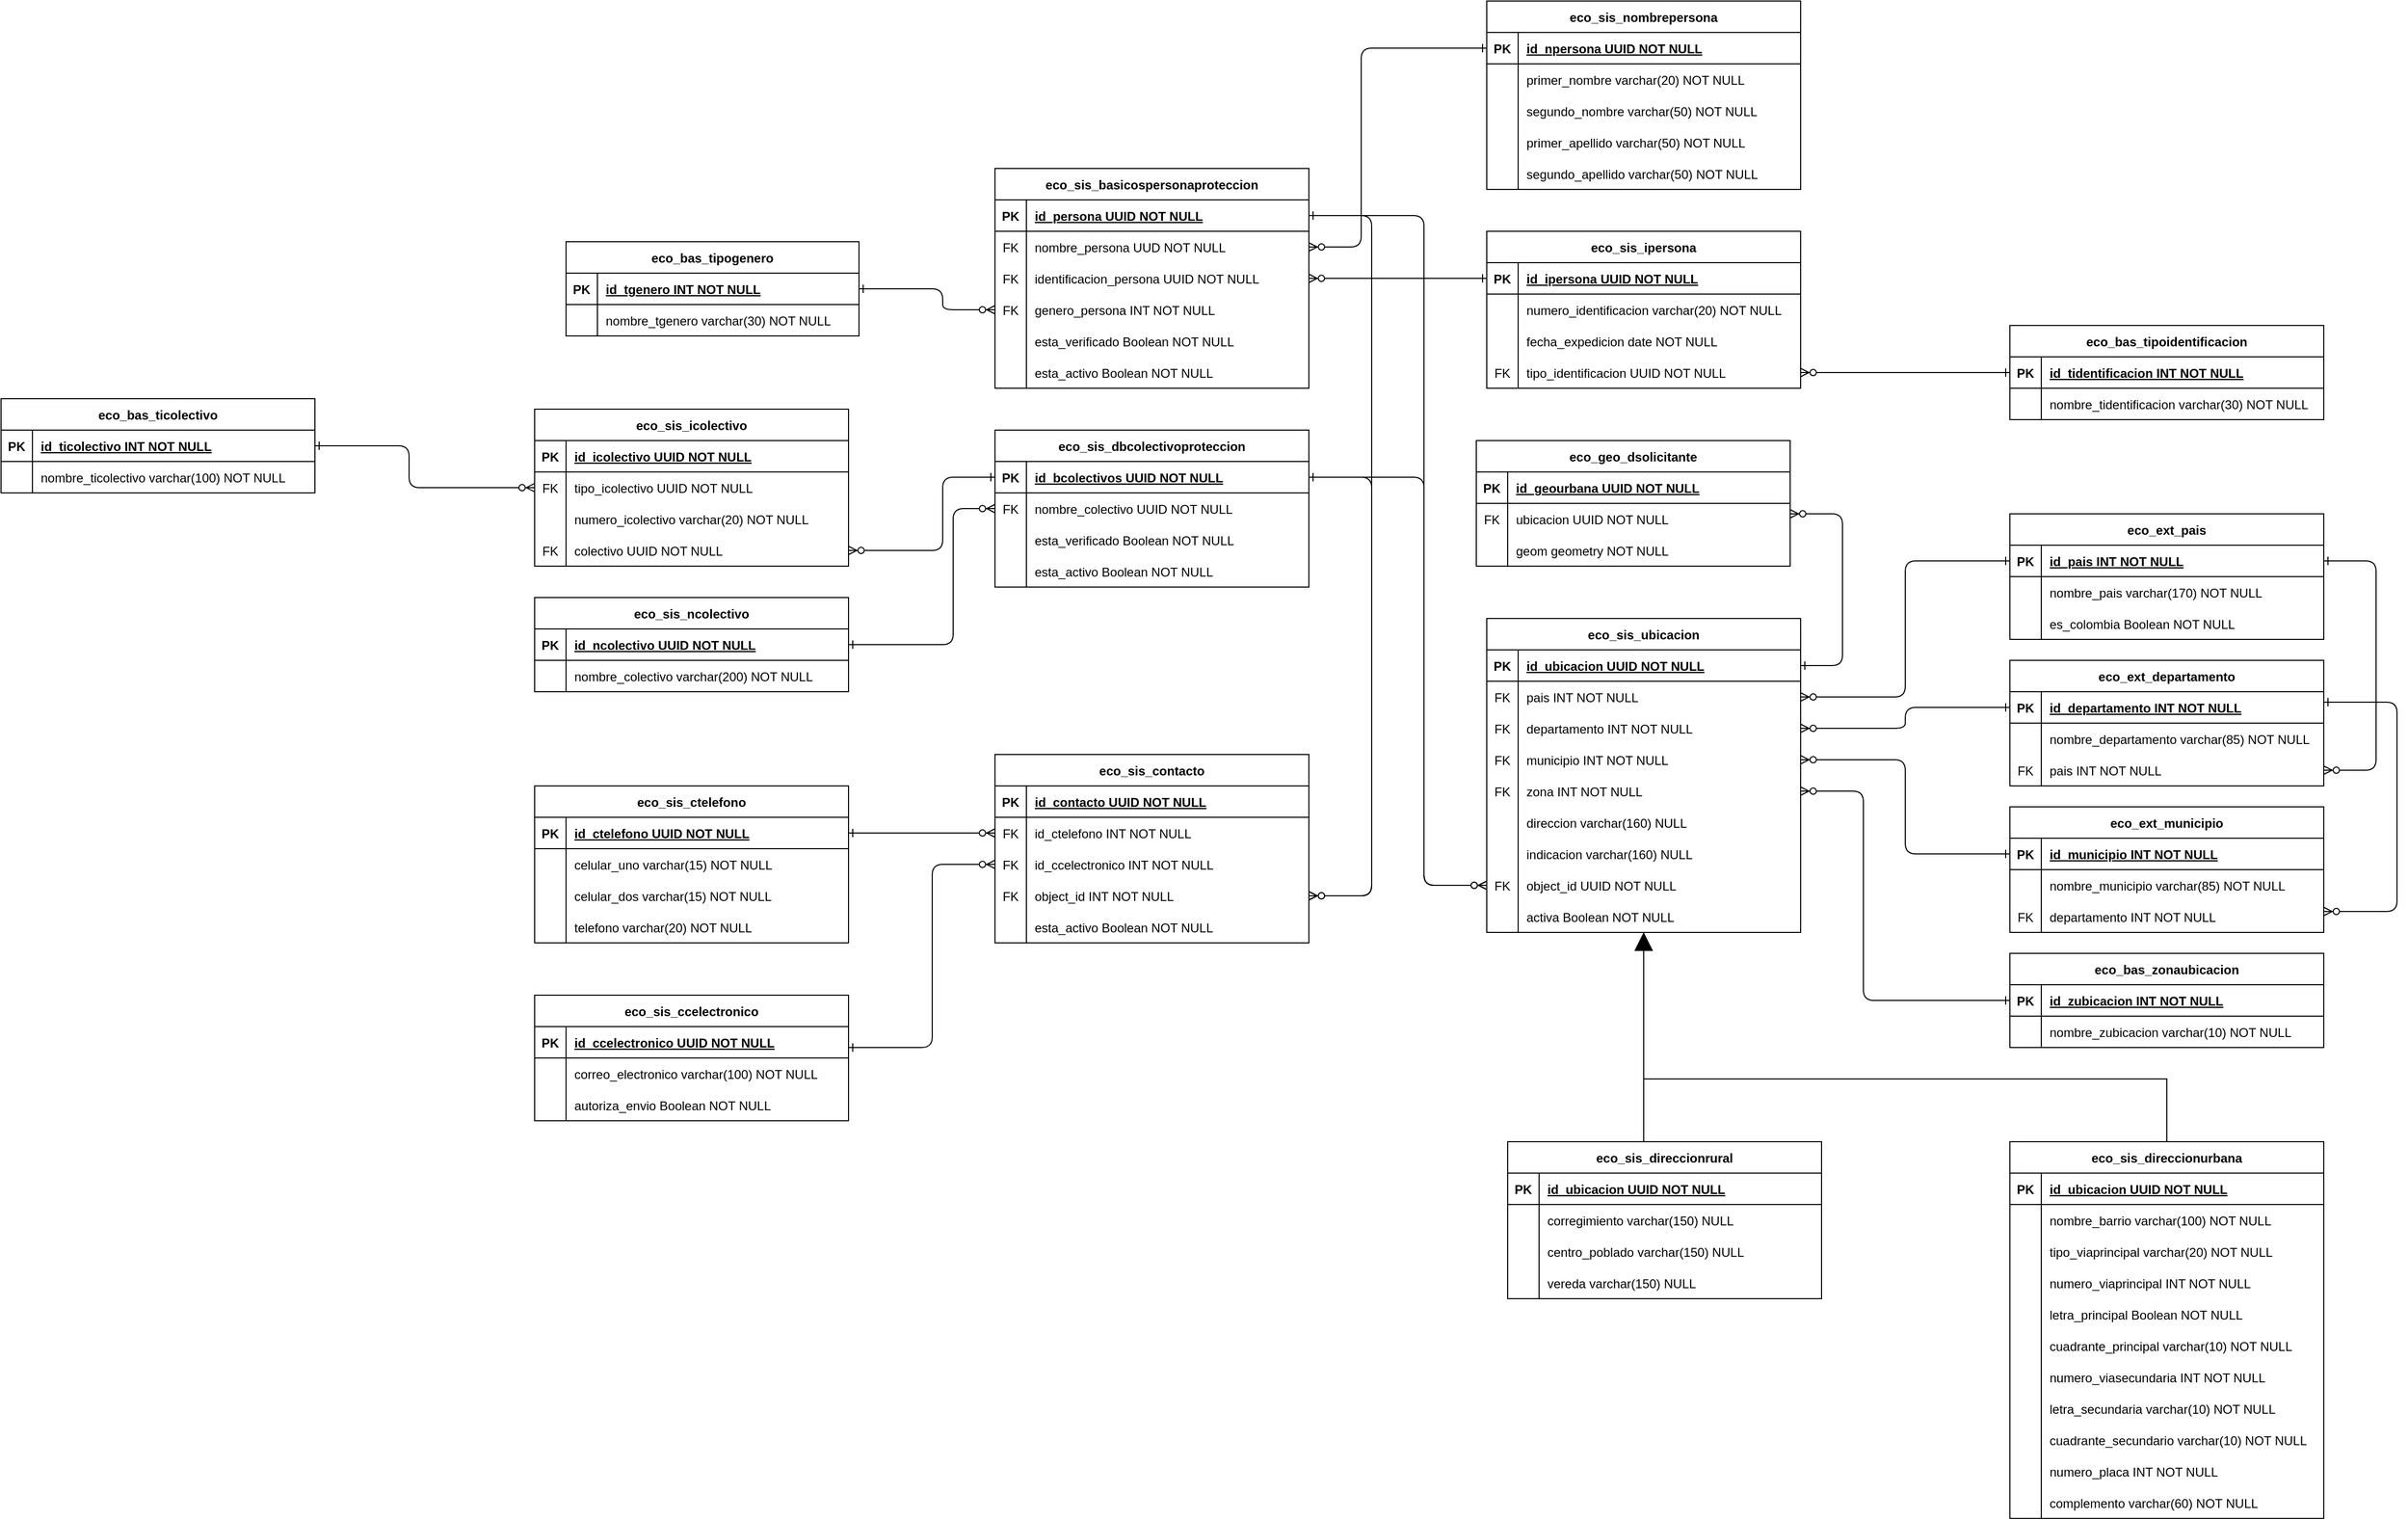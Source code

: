 <mxfile version="27.0.2">
  <diagram id="R2lEEEUBdFMjLlhIrx00" name="Page-1">
    <mxGraphModel dx="2131" dy="1212" grid="1" gridSize="10" guides="1" tooltips="1" connect="1" arrows="1" fold="1" page="1" pageScale="1" pageWidth="5000" pageHeight="5000" math="0" shadow="0" extFonts="Permanent Marker^https://fonts.googleapis.com/css?family=Permanent+Marker">
      <root>
        <mxCell id="0" />
        <mxCell id="1" parent="0" />
        <mxCell id="C-vyLk0tnHw3VtMMgP7b-2" value="eco_sis_basicospersonaproteccion" style="shape=table;startSize=30;container=1;collapsible=1;childLayout=tableLayout;fixedRows=1;rowLines=0;fontStyle=1;align=center;resizeLast=1;" parent="1" vertex="1">
          <mxGeometry x="1090" y="640" width="300" height="210" as="geometry" />
        </mxCell>
        <mxCell id="C-vyLk0tnHw3VtMMgP7b-3" value="" style="shape=partialRectangle;collapsible=0;dropTarget=0;pointerEvents=0;fillColor=none;points=[[0,0.5],[1,0.5]];portConstraint=eastwest;top=0;left=0;right=0;bottom=1;" parent="C-vyLk0tnHw3VtMMgP7b-2" vertex="1">
          <mxGeometry y="30" width="300" height="30" as="geometry" />
        </mxCell>
        <mxCell id="C-vyLk0tnHw3VtMMgP7b-4" value="PK" style="shape=partialRectangle;overflow=hidden;connectable=0;fillColor=none;top=0;left=0;bottom=0;right=0;fontStyle=1;" parent="C-vyLk0tnHw3VtMMgP7b-3" vertex="1">
          <mxGeometry width="30" height="30" as="geometry">
            <mxRectangle width="30" height="30" as="alternateBounds" />
          </mxGeometry>
        </mxCell>
        <mxCell id="C-vyLk0tnHw3VtMMgP7b-5" value="id_persona UUID NOT NULL " style="shape=partialRectangle;overflow=hidden;connectable=0;fillColor=none;top=0;left=0;bottom=0;right=0;align=left;spacingLeft=6;fontStyle=5;" parent="C-vyLk0tnHw3VtMMgP7b-3" vertex="1">
          <mxGeometry x="30" width="270" height="30" as="geometry">
            <mxRectangle width="270" height="30" as="alternateBounds" />
          </mxGeometry>
        </mxCell>
        <mxCell id="C-vyLk0tnHw3VtMMgP7b-6" value="" style="shape=partialRectangle;collapsible=0;dropTarget=0;pointerEvents=0;fillColor=none;points=[[0,0.5],[1,0.5]];portConstraint=eastwest;top=0;left=0;right=0;bottom=0;" parent="C-vyLk0tnHw3VtMMgP7b-2" vertex="1">
          <mxGeometry y="60" width="300" height="30" as="geometry" />
        </mxCell>
        <mxCell id="C-vyLk0tnHw3VtMMgP7b-7" value="FK" style="shape=partialRectangle;overflow=hidden;connectable=0;fillColor=none;top=0;left=0;bottom=0;right=0;" parent="C-vyLk0tnHw3VtMMgP7b-6" vertex="1">
          <mxGeometry width="30" height="30" as="geometry">
            <mxRectangle width="30" height="30" as="alternateBounds" />
          </mxGeometry>
        </mxCell>
        <mxCell id="C-vyLk0tnHw3VtMMgP7b-8" value="nombre_persona UUD NOT NULL" style="shape=partialRectangle;overflow=hidden;connectable=0;fillColor=none;top=0;left=0;bottom=0;right=0;align=left;spacingLeft=6;" parent="C-vyLk0tnHw3VtMMgP7b-6" vertex="1">
          <mxGeometry x="30" width="270" height="30" as="geometry">
            <mxRectangle width="270" height="30" as="alternateBounds" />
          </mxGeometry>
        </mxCell>
        <mxCell id="C-vyLk0tnHw3VtMMgP7b-9" value="" style="shape=partialRectangle;collapsible=0;dropTarget=0;pointerEvents=0;fillColor=none;points=[[0,0.5],[1,0.5]];portConstraint=eastwest;top=0;left=0;right=0;bottom=0;" parent="C-vyLk0tnHw3VtMMgP7b-2" vertex="1">
          <mxGeometry y="90" width="300" height="30" as="geometry" />
        </mxCell>
        <mxCell id="C-vyLk0tnHw3VtMMgP7b-10" value="FK" style="shape=partialRectangle;overflow=hidden;connectable=0;fillColor=none;top=0;left=0;bottom=0;right=0;" parent="C-vyLk0tnHw3VtMMgP7b-9" vertex="1">
          <mxGeometry width="30" height="30" as="geometry">
            <mxRectangle width="30" height="30" as="alternateBounds" />
          </mxGeometry>
        </mxCell>
        <mxCell id="C-vyLk0tnHw3VtMMgP7b-11" value="identificacion_persona UUID NOT NULL" style="shape=partialRectangle;overflow=hidden;connectable=0;fillColor=none;top=0;left=0;bottom=0;right=0;align=left;spacingLeft=6;" parent="C-vyLk0tnHw3VtMMgP7b-9" vertex="1">
          <mxGeometry x="30" width="270" height="30" as="geometry">
            <mxRectangle width="270" height="30" as="alternateBounds" />
          </mxGeometry>
        </mxCell>
        <mxCell id="mvuiX6Z9wj8s4y-v-w2x-2" value="" style="shape=partialRectangle;collapsible=0;dropTarget=0;pointerEvents=0;fillColor=none;points=[[0,0.5],[1,0.5]];portConstraint=eastwest;top=0;left=0;right=0;bottom=0;" vertex="1" parent="C-vyLk0tnHw3VtMMgP7b-2">
          <mxGeometry y="120" width="300" height="30" as="geometry" />
        </mxCell>
        <mxCell id="mvuiX6Z9wj8s4y-v-w2x-3" value="FK" style="shape=partialRectangle;overflow=hidden;connectable=0;fillColor=none;top=0;left=0;bottom=0;right=0;" vertex="1" parent="mvuiX6Z9wj8s4y-v-w2x-2">
          <mxGeometry width="30" height="30" as="geometry">
            <mxRectangle width="30" height="30" as="alternateBounds" />
          </mxGeometry>
        </mxCell>
        <mxCell id="mvuiX6Z9wj8s4y-v-w2x-4" value="genero_persona INT NOT NULL" style="shape=partialRectangle;overflow=hidden;connectable=0;fillColor=none;top=0;left=0;bottom=0;right=0;align=left;spacingLeft=6;" vertex="1" parent="mvuiX6Z9wj8s4y-v-w2x-2">
          <mxGeometry x="30" width="270" height="30" as="geometry">
            <mxRectangle width="270" height="30" as="alternateBounds" />
          </mxGeometry>
        </mxCell>
        <mxCell id="mvuiX6Z9wj8s4y-v-w2x-24" value="" style="shape=partialRectangle;collapsible=0;dropTarget=0;pointerEvents=0;fillColor=none;points=[[0,0.5],[1,0.5]];portConstraint=eastwest;top=0;left=0;right=0;bottom=0;" vertex="1" parent="C-vyLk0tnHw3VtMMgP7b-2">
          <mxGeometry y="150" width="300" height="30" as="geometry" />
        </mxCell>
        <mxCell id="mvuiX6Z9wj8s4y-v-w2x-25" value="" style="shape=partialRectangle;overflow=hidden;connectable=0;fillColor=none;top=0;left=0;bottom=0;right=0;" vertex="1" parent="mvuiX6Z9wj8s4y-v-w2x-24">
          <mxGeometry width="30" height="30" as="geometry">
            <mxRectangle width="30" height="30" as="alternateBounds" />
          </mxGeometry>
        </mxCell>
        <mxCell id="mvuiX6Z9wj8s4y-v-w2x-26" value="esta_verificado Boolean NOT NULL" style="shape=partialRectangle;overflow=hidden;connectable=0;fillColor=none;top=0;left=0;bottom=0;right=0;align=left;spacingLeft=6;" vertex="1" parent="mvuiX6Z9wj8s4y-v-w2x-24">
          <mxGeometry x="30" width="270" height="30" as="geometry">
            <mxRectangle width="270" height="30" as="alternateBounds" />
          </mxGeometry>
        </mxCell>
        <mxCell id="mvuiX6Z9wj8s4y-v-w2x-27" value="" style="shape=partialRectangle;collapsible=0;dropTarget=0;pointerEvents=0;fillColor=none;points=[[0,0.5],[1,0.5]];portConstraint=eastwest;top=0;left=0;right=0;bottom=0;" vertex="1" parent="C-vyLk0tnHw3VtMMgP7b-2">
          <mxGeometry y="180" width="300" height="30" as="geometry" />
        </mxCell>
        <mxCell id="mvuiX6Z9wj8s4y-v-w2x-28" value="" style="shape=partialRectangle;overflow=hidden;connectable=0;fillColor=none;top=0;left=0;bottom=0;right=0;" vertex="1" parent="mvuiX6Z9wj8s4y-v-w2x-27">
          <mxGeometry width="30" height="30" as="geometry">
            <mxRectangle width="30" height="30" as="alternateBounds" />
          </mxGeometry>
        </mxCell>
        <mxCell id="mvuiX6Z9wj8s4y-v-w2x-29" value="esta_activo Boolean NOT NULL" style="shape=partialRectangle;overflow=hidden;connectable=0;fillColor=none;top=0;left=0;bottom=0;right=0;align=left;spacingLeft=6;" vertex="1" parent="mvuiX6Z9wj8s4y-v-w2x-27">
          <mxGeometry x="30" width="270" height="30" as="geometry">
            <mxRectangle width="270" height="30" as="alternateBounds" />
          </mxGeometry>
        </mxCell>
        <mxCell id="C-vyLk0tnHw3VtMMgP7b-23" value="eco_bas_tipogenero" style="shape=table;startSize=30;container=1;collapsible=1;childLayout=tableLayout;fixedRows=1;rowLines=0;fontStyle=1;align=center;resizeLast=1;" parent="1" vertex="1">
          <mxGeometry x="680" y="710" width="280" height="90" as="geometry" />
        </mxCell>
        <mxCell id="C-vyLk0tnHw3VtMMgP7b-24" value="" style="shape=partialRectangle;collapsible=0;dropTarget=0;pointerEvents=0;fillColor=none;points=[[0,0.5],[1,0.5]];portConstraint=eastwest;top=0;left=0;right=0;bottom=1;" parent="C-vyLk0tnHw3VtMMgP7b-23" vertex="1">
          <mxGeometry y="30" width="280" height="30" as="geometry" />
        </mxCell>
        <mxCell id="C-vyLk0tnHw3VtMMgP7b-25" value="PK" style="shape=partialRectangle;overflow=hidden;connectable=0;fillColor=none;top=0;left=0;bottom=0;right=0;fontStyle=1;" parent="C-vyLk0tnHw3VtMMgP7b-24" vertex="1">
          <mxGeometry width="30" height="30" as="geometry">
            <mxRectangle width="30" height="30" as="alternateBounds" />
          </mxGeometry>
        </mxCell>
        <mxCell id="C-vyLk0tnHw3VtMMgP7b-26" value="id_tgenero INT NOT NULL " style="shape=partialRectangle;overflow=hidden;connectable=0;fillColor=none;top=0;left=0;bottom=0;right=0;align=left;spacingLeft=6;fontStyle=5;" parent="C-vyLk0tnHw3VtMMgP7b-24" vertex="1">
          <mxGeometry x="30" width="250" height="30" as="geometry">
            <mxRectangle width="250" height="30" as="alternateBounds" />
          </mxGeometry>
        </mxCell>
        <mxCell id="C-vyLk0tnHw3VtMMgP7b-27" value="" style="shape=partialRectangle;collapsible=0;dropTarget=0;pointerEvents=0;fillColor=none;points=[[0,0.5],[1,0.5]];portConstraint=eastwest;top=0;left=0;right=0;bottom=0;" parent="C-vyLk0tnHw3VtMMgP7b-23" vertex="1">
          <mxGeometry y="60" width="280" height="30" as="geometry" />
        </mxCell>
        <mxCell id="C-vyLk0tnHw3VtMMgP7b-28" value="" style="shape=partialRectangle;overflow=hidden;connectable=0;fillColor=none;top=0;left=0;bottom=0;right=0;" parent="C-vyLk0tnHw3VtMMgP7b-27" vertex="1">
          <mxGeometry width="30" height="30" as="geometry">
            <mxRectangle width="30" height="30" as="alternateBounds" />
          </mxGeometry>
        </mxCell>
        <mxCell id="C-vyLk0tnHw3VtMMgP7b-29" value="nombre_tgenero varchar(30) NOT NULL" style="shape=partialRectangle;overflow=hidden;connectable=0;fillColor=none;top=0;left=0;bottom=0;right=0;align=left;spacingLeft=6;" parent="C-vyLk0tnHw3VtMMgP7b-27" vertex="1">
          <mxGeometry x="30" width="250" height="30" as="geometry">
            <mxRectangle width="250" height="30" as="alternateBounds" />
          </mxGeometry>
        </mxCell>
        <mxCell id="mvuiX6Z9wj8s4y-v-w2x-1" value="" style="edgeStyle=orthogonalEdgeStyle;endArrow=ERzeroToMany;startArrow=ERone;endFill=1;startFill=0;" edge="1" parent="1" source="C-vyLk0tnHw3VtMMgP7b-24" target="mvuiX6Z9wj8s4y-v-w2x-2">
          <mxGeometry width="100" height="100" relative="1" as="geometry">
            <mxPoint x="850" y="910" as="sourcePoint" />
            <mxPoint x="1550" y="970" as="targetPoint" />
            <Array as="points">
              <mxPoint x="1040" y="755" />
              <mxPoint x="1040" y="775" />
            </Array>
          </mxGeometry>
        </mxCell>
        <mxCell id="mvuiX6Z9wj8s4y-v-w2x-30" value="eco_sis_dbcolectivoproteccion" style="shape=table;startSize=30;container=1;collapsible=1;childLayout=tableLayout;fixedRows=1;rowLines=0;fontStyle=1;align=center;resizeLast=1;" vertex="1" parent="1">
          <mxGeometry x="1090" y="890" width="300" height="150" as="geometry" />
        </mxCell>
        <mxCell id="mvuiX6Z9wj8s4y-v-w2x-31" value="" style="shape=partialRectangle;collapsible=0;dropTarget=0;pointerEvents=0;fillColor=none;points=[[0,0.5],[1,0.5]];portConstraint=eastwest;top=0;left=0;right=0;bottom=1;" vertex="1" parent="mvuiX6Z9wj8s4y-v-w2x-30">
          <mxGeometry y="30" width="300" height="30" as="geometry" />
        </mxCell>
        <mxCell id="mvuiX6Z9wj8s4y-v-w2x-32" value="PK" style="shape=partialRectangle;overflow=hidden;connectable=0;fillColor=none;top=0;left=0;bottom=0;right=0;fontStyle=1;" vertex="1" parent="mvuiX6Z9wj8s4y-v-w2x-31">
          <mxGeometry width="30" height="30" as="geometry">
            <mxRectangle width="30" height="30" as="alternateBounds" />
          </mxGeometry>
        </mxCell>
        <mxCell id="mvuiX6Z9wj8s4y-v-w2x-33" value="id_bcolectivos UUID NOT NULL " style="shape=partialRectangle;overflow=hidden;connectable=0;fillColor=none;top=0;left=0;bottom=0;right=0;align=left;spacingLeft=6;fontStyle=5;" vertex="1" parent="mvuiX6Z9wj8s4y-v-w2x-31">
          <mxGeometry x="30" width="270" height="30" as="geometry">
            <mxRectangle width="270" height="30" as="alternateBounds" />
          </mxGeometry>
        </mxCell>
        <mxCell id="mvuiX6Z9wj8s4y-v-w2x-34" value="" style="shape=partialRectangle;collapsible=0;dropTarget=0;pointerEvents=0;fillColor=none;points=[[0,0.5],[1,0.5]];portConstraint=eastwest;top=0;left=0;right=0;bottom=0;" vertex="1" parent="mvuiX6Z9wj8s4y-v-w2x-30">
          <mxGeometry y="60" width="300" height="30" as="geometry" />
        </mxCell>
        <mxCell id="mvuiX6Z9wj8s4y-v-w2x-35" value="FK" style="shape=partialRectangle;overflow=hidden;connectable=0;fillColor=none;top=0;left=0;bottom=0;right=0;" vertex="1" parent="mvuiX6Z9wj8s4y-v-w2x-34">
          <mxGeometry width="30" height="30" as="geometry">
            <mxRectangle width="30" height="30" as="alternateBounds" />
          </mxGeometry>
        </mxCell>
        <mxCell id="mvuiX6Z9wj8s4y-v-w2x-36" value="nombre_colectivo UUID NOT NULL" style="shape=partialRectangle;overflow=hidden;connectable=0;fillColor=none;top=0;left=0;bottom=0;right=0;align=left;spacingLeft=6;" vertex="1" parent="mvuiX6Z9wj8s4y-v-w2x-34">
          <mxGeometry x="30" width="270" height="30" as="geometry">
            <mxRectangle width="270" height="30" as="alternateBounds" />
          </mxGeometry>
        </mxCell>
        <mxCell id="mvuiX6Z9wj8s4y-v-w2x-43" value="" style="shape=partialRectangle;collapsible=0;dropTarget=0;pointerEvents=0;fillColor=none;points=[[0,0.5],[1,0.5]];portConstraint=eastwest;top=0;left=0;right=0;bottom=0;" vertex="1" parent="mvuiX6Z9wj8s4y-v-w2x-30">
          <mxGeometry y="90" width="300" height="30" as="geometry" />
        </mxCell>
        <mxCell id="mvuiX6Z9wj8s4y-v-w2x-44" value="" style="shape=partialRectangle;overflow=hidden;connectable=0;fillColor=none;top=0;left=0;bottom=0;right=0;" vertex="1" parent="mvuiX6Z9wj8s4y-v-w2x-43">
          <mxGeometry width="30" height="30" as="geometry">
            <mxRectangle width="30" height="30" as="alternateBounds" />
          </mxGeometry>
        </mxCell>
        <mxCell id="mvuiX6Z9wj8s4y-v-w2x-45" value="esta_verificado Boolean NOT NULL" style="shape=partialRectangle;overflow=hidden;connectable=0;fillColor=none;top=0;left=0;bottom=0;right=0;align=left;spacingLeft=6;" vertex="1" parent="mvuiX6Z9wj8s4y-v-w2x-43">
          <mxGeometry x="30" width="270" height="30" as="geometry">
            <mxRectangle width="270" height="30" as="alternateBounds" />
          </mxGeometry>
        </mxCell>
        <mxCell id="mvuiX6Z9wj8s4y-v-w2x-46" value="" style="shape=partialRectangle;collapsible=0;dropTarget=0;pointerEvents=0;fillColor=none;points=[[0,0.5],[1,0.5]];portConstraint=eastwest;top=0;left=0;right=0;bottom=0;" vertex="1" parent="mvuiX6Z9wj8s4y-v-w2x-30">
          <mxGeometry y="120" width="300" height="30" as="geometry" />
        </mxCell>
        <mxCell id="mvuiX6Z9wj8s4y-v-w2x-47" value="" style="shape=partialRectangle;overflow=hidden;connectable=0;fillColor=none;top=0;left=0;bottom=0;right=0;" vertex="1" parent="mvuiX6Z9wj8s4y-v-w2x-46">
          <mxGeometry width="30" height="30" as="geometry">
            <mxRectangle width="30" height="30" as="alternateBounds" />
          </mxGeometry>
        </mxCell>
        <mxCell id="mvuiX6Z9wj8s4y-v-w2x-48" value="esta_activo Boolean NOT NULL" style="shape=partialRectangle;overflow=hidden;connectable=0;fillColor=none;top=0;left=0;bottom=0;right=0;align=left;spacingLeft=6;" vertex="1" parent="mvuiX6Z9wj8s4y-v-w2x-46">
          <mxGeometry x="30" width="270" height="30" as="geometry">
            <mxRectangle width="270" height="30" as="alternateBounds" />
          </mxGeometry>
        </mxCell>
        <mxCell id="mvuiX6Z9wj8s4y-v-w2x-49" value="eco_sis_nombrepersona" style="shape=table;startSize=30;container=1;collapsible=1;childLayout=tableLayout;fixedRows=1;rowLines=0;fontStyle=1;align=center;resizeLast=1;" vertex="1" parent="1">
          <mxGeometry x="1560" y="480" width="300" height="180" as="geometry" />
        </mxCell>
        <mxCell id="mvuiX6Z9wj8s4y-v-w2x-50" value="" style="shape=partialRectangle;collapsible=0;dropTarget=0;pointerEvents=0;fillColor=none;points=[[0,0.5],[1,0.5]];portConstraint=eastwest;top=0;left=0;right=0;bottom=1;" vertex="1" parent="mvuiX6Z9wj8s4y-v-w2x-49">
          <mxGeometry y="30" width="300" height="30" as="geometry" />
        </mxCell>
        <mxCell id="mvuiX6Z9wj8s4y-v-w2x-51" value="PK" style="shape=partialRectangle;overflow=hidden;connectable=0;fillColor=none;top=0;left=0;bottom=0;right=0;fontStyle=1;" vertex="1" parent="mvuiX6Z9wj8s4y-v-w2x-50">
          <mxGeometry width="30" height="30" as="geometry">
            <mxRectangle width="30" height="30" as="alternateBounds" />
          </mxGeometry>
        </mxCell>
        <mxCell id="mvuiX6Z9wj8s4y-v-w2x-52" value="id_npersona UUID NOT NULL " style="shape=partialRectangle;overflow=hidden;connectable=0;fillColor=none;top=0;left=0;bottom=0;right=0;align=left;spacingLeft=6;fontStyle=5;" vertex="1" parent="mvuiX6Z9wj8s4y-v-w2x-50">
          <mxGeometry x="30" width="270" height="30" as="geometry">
            <mxRectangle width="270" height="30" as="alternateBounds" />
          </mxGeometry>
        </mxCell>
        <mxCell id="mvuiX6Z9wj8s4y-v-w2x-53" value="" style="shape=partialRectangle;collapsible=0;dropTarget=0;pointerEvents=0;fillColor=none;points=[[0,0.5],[1,0.5]];portConstraint=eastwest;top=0;left=0;right=0;bottom=0;" vertex="1" parent="mvuiX6Z9wj8s4y-v-w2x-49">
          <mxGeometry y="60" width="300" height="30" as="geometry" />
        </mxCell>
        <mxCell id="mvuiX6Z9wj8s4y-v-w2x-54" value="" style="shape=partialRectangle;overflow=hidden;connectable=0;fillColor=none;top=0;left=0;bottom=0;right=0;" vertex="1" parent="mvuiX6Z9wj8s4y-v-w2x-53">
          <mxGeometry width="30" height="30" as="geometry">
            <mxRectangle width="30" height="30" as="alternateBounds" />
          </mxGeometry>
        </mxCell>
        <mxCell id="mvuiX6Z9wj8s4y-v-w2x-55" value="primer_nombre varchar(20) NOT NULL" style="shape=partialRectangle;overflow=hidden;connectable=0;fillColor=none;top=0;left=0;bottom=0;right=0;align=left;spacingLeft=6;" vertex="1" parent="mvuiX6Z9wj8s4y-v-w2x-53">
          <mxGeometry x="30" width="270" height="30" as="geometry">
            <mxRectangle width="270" height="30" as="alternateBounds" />
          </mxGeometry>
        </mxCell>
        <mxCell id="mvuiX6Z9wj8s4y-v-w2x-62" value="" style="shape=partialRectangle;collapsible=0;dropTarget=0;pointerEvents=0;fillColor=none;points=[[0,0.5],[1,0.5]];portConstraint=eastwest;top=0;left=0;right=0;bottom=0;" vertex="1" parent="mvuiX6Z9wj8s4y-v-w2x-49">
          <mxGeometry y="90" width="300" height="30" as="geometry" />
        </mxCell>
        <mxCell id="mvuiX6Z9wj8s4y-v-w2x-63" value="" style="shape=partialRectangle;overflow=hidden;connectable=0;fillColor=none;top=0;left=0;bottom=0;right=0;" vertex="1" parent="mvuiX6Z9wj8s4y-v-w2x-62">
          <mxGeometry width="30" height="30" as="geometry">
            <mxRectangle width="30" height="30" as="alternateBounds" />
          </mxGeometry>
        </mxCell>
        <mxCell id="mvuiX6Z9wj8s4y-v-w2x-64" value="segundo_nombre varchar(50) NOT NULL" style="shape=partialRectangle;overflow=hidden;connectable=0;fillColor=none;top=0;left=0;bottom=0;right=0;align=left;spacingLeft=6;" vertex="1" parent="mvuiX6Z9wj8s4y-v-w2x-62">
          <mxGeometry x="30" width="270" height="30" as="geometry">
            <mxRectangle width="270" height="30" as="alternateBounds" />
          </mxGeometry>
        </mxCell>
        <mxCell id="mvuiX6Z9wj8s4y-v-w2x-65" value="" style="shape=partialRectangle;collapsible=0;dropTarget=0;pointerEvents=0;fillColor=none;points=[[0,0.5],[1,0.5]];portConstraint=eastwest;top=0;left=0;right=0;bottom=0;" vertex="1" parent="mvuiX6Z9wj8s4y-v-w2x-49">
          <mxGeometry y="120" width="300" height="30" as="geometry" />
        </mxCell>
        <mxCell id="mvuiX6Z9wj8s4y-v-w2x-66" value="" style="shape=partialRectangle;overflow=hidden;connectable=0;fillColor=none;top=0;left=0;bottom=0;right=0;" vertex="1" parent="mvuiX6Z9wj8s4y-v-w2x-65">
          <mxGeometry width="30" height="30" as="geometry">
            <mxRectangle width="30" height="30" as="alternateBounds" />
          </mxGeometry>
        </mxCell>
        <mxCell id="mvuiX6Z9wj8s4y-v-w2x-67" value="primer_apellido varchar(50) NOT NULL" style="shape=partialRectangle;overflow=hidden;connectable=0;fillColor=none;top=0;left=0;bottom=0;right=0;align=left;spacingLeft=6;" vertex="1" parent="mvuiX6Z9wj8s4y-v-w2x-65">
          <mxGeometry x="30" width="270" height="30" as="geometry">
            <mxRectangle width="270" height="30" as="alternateBounds" />
          </mxGeometry>
        </mxCell>
        <mxCell id="mvuiX6Z9wj8s4y-v-w2x-68" value="" style="shape=partialRectangle;collapsible=0;dropTarget=0;pointerEvents=0;fillColor=none;points=[[0,0.5],[1,0.5]];portConstraint=eastwest;top=0;left=0;right=0;bottom=0;" vertex="1" parent="mvuiX6Z9wj8s4y-v-w2x-49">
          <mxGeometry y="150" width="300" height="30" as="geometry" />
        </mxCell>
        <mxCell id="mvuiX6Z9wj8s4y-v-w2x-69" value="" style="shape=partialRectangle;overflow=hidden;connectable=0;fillColor=none;top=0;left=0;bottom=0;right=0;" vertex="1" parent="mvuiX6Z9wj8s4y-v-w2x-68">
          <mxGeometry width="30" height="30" as="geometry">
            <mxRectangle width="30" height="30" as="alternateBounds" />
          </mxGeometry>
        </mxCell>
        <mxCell id="mvuiX6Z9wj8s4y-v-w2x-70" value="segundo_apellido varchar(50) NOT NULL" style="shape=partialRectangle;overflow=hidden;connectable=0;fillColor=none;top=0;left=0;bottom=0;right=0;align=left;spacingLeft=6;" vertex="1" parent="mvuiX6Z9wj8s4y-v-w2x-68">
          <mxGeometry x="30" width="270" height="30" as="geometry">
            <mxRectangle width="270" height="30" as="alternateBounds" />
          </mxGeometry>
        </mxCell>
        <mxCell id="mvuiX6Z9wj8s4y-v-w2x-71" value="" style="edgeStyle=orthogonalEdgeStyle;endArrow=ERzeroToMany;startArrow=ERone;endFill=1;startFill=0;" edge="1" parent="1" source="mvuiX6Z9wj8s4y-v-w2x-50" target="C-vyLk0tnHw3VtMMgP7b-6">
          <mxGeometry width="100" height="100" relative="1" as="geometry">
            <mxPoint x="1870" y="770" as="sourcePoint" />
            <mxPoint x="2000" y="790" as="targetPoint" />
            <Array as="points">
              <mxPoint x="1440" y="525" />
              <mxPoint x="1440" y="715" />
            </Array>
          </mxGeometry>
        </mxCell>
        <mxCell id="mvuiX6Z9wj8s4y-v-w2x-77" value="eco_sis_ipersona" style="shape=table;startSize=30;container=1;collapsible=1;childLayout=tableLayout;fixedRows=1;rowLines=0;fontStyle=1;align=center;resizeLast=1;" vertex="1" parent="1">
          <mxGeometry x="1560" y="700" width="300" height="150" as="geometry" />
        </mxCell>
        <mxCell id="mvuiX6Z9wj8s4y-v-w2x-78" value="" style="shape=partialRectangle;collapsible=0;dropTarget=0;pointerEvents=0;fillColor=none;points=[[0,0.5],[1,0.5]];portConstraint=eastwest;top=0;left=0;right=0;bottom=1;" vertex="1" parent="mvuiX6Z9wj8s4y-v-w2x-77">
          <mxGeometry y="30" width="300" height="30" as="geometry" />
        </mxCell>
        <mxCell id="mvuiX6Z9wj8s4y-v-w2x-79" value="PK" style="shape=partialRectangle;overflow=hidden;connectable=0;fillColor=none;top=0;left=0;bottom=0;right=0;fontStyle=1;" vertex="1" parent="mvuiX6Z9wj8s4y-v-w2x-78">
          <mxGeometry width="30" height="30" as="geometry">
            <mxRectangle width="30" height="30" as="alternateBounds" />
          </mxGeometry>
        </mxCell>
        <mxCell id="mvuiX6Z9wj8s4y-v-w2x-80" value="id_ipersona UUID NOT NULL " style="shape=partialRectangle;overflow=hidden;connectable=0;fillColor=none;top=0;left=0;bottom=0;right=0;align=left;spacingLeft=6;fontStyle=5;" vertex="1" parent="mvuiX6Z9wj8s4y-v-w2x-78">
          <mxGeometry x="30" width="270" height="30" as="geometry">
            <mxRectangle width="270" height="30" as="alternateBounds" />
          </mxGeometry>
        </mxCell>
        <mxCell id="mvuiX6Z9wj8s4y-v-w2x-81" value="" style="shape=partialRectangle;collapsible=0;dropTarget=0;pointerEvents=0;fillColor=none;points=[[0,0.5],[1,0.5]];portConstraint=eastwest;top=0;left=0;right=0;bottom=0;" vertex="1" parent="mvuiX6Z9wj8s4y-v-w2x-77">
          <mxGeometry y="60" width="300" height="30" as="geometry" />
        </mxCell>
        <mxCell id="mvuiX6Z9wj8s4y-v-w2x-82" value="" style="shape=partialRectangle;overflow=hidden;connectable=0;fillColor=none;top=0;left=0;bottom=0;right=0;" vertex="1" parent="mvuiX6Z9wj8s4y-v-w2x-81">
          <mxGeometry width="30" height="30" as="geometry">
            <mxRectangle width="30" height="30" as="alternateBounds" />
          </mxGeometry>
        </mxCell>
        <mxCell id="mvuiX6Z9wj8s4y-v-w2x-83" value="numero_identificacion varchar(20) NOT NULL" style="shape=partialRectangle;overflow=hidden;connectable=0;fillColor=none;top=0;left=0;bottom=0;right=0;align=left;spacingLeft=6;" vertex="1" parent="mvuiX6Z9wj8s4y-v-w2x-81">
          <mxGeometry x="30" width="270" height="30" as="geometry">
            <mxRectangle width="270" height="30" as="alternateBounds" />
          </mxGeometry>
        </mxCell>
        <mxCell id="mvuiX6Z9wj8s4y-v-w2x-84" value="" style="shape=partialRectangle;collapsible=0;dropTarget=0;pointerEvents=0;fillColor=none;points=[[0,0.5],[1,0.5]];portConstraint=eastwest;top=0;left=0;right=0;bottom=0;" vertex="1" parent="mvuiX6Z9wj8s4y-v-w2x-77">
          <mxGeometry y="90" width="300" height="30" as="geometry" />
        </mxCell>
        <mxCell id="mvuiX6Z9wj8s4y-v-w2x-85" value="" style="shape=partialRectangle;overflow=hidden;connectable=0;fillColor=none;top=0;left=0;bottom=0;right=0;" vertex="1" parent="mvuiX6Z9wj8s4y-v-w2x-84">
          <mxGeometry width="30" height="30" as="geometry">
            <mxRectangle width="30" height="30" as="alternateBounds" />
          </mxGeometry>
        </mxCell>
        <mxCell id="mvuiX6Z9wj8s4y-v-w2x-86" value="fecha_expedicion date NOT NULL" style="shape=partialRectangle;overflow=hidden;connectable=0;fillColor=none;top=0;left=0;bottom=0;right=0;align=left;spacingLeft=6;" vertex="1" parent="mvuiX6Z9wj8s4y-v-w2x-84">
          <mxGeometry x="30" width="270" height="30" as="geometry">
            <mxRectangle width="270" height="30" as="alternateBounds" />
          </mxGeometry>
        </mxCell>
        <mxCell id="mvuiX6Z9wj8s4y-v-w2x-87" value="" style="shape=partialRectangle;collapsible=0;dropTarget=0;pointerEvents=0;fillColor=none;points=[[0,0.5],[1,0.5]];portConstraint=eastwest;top=0;left=0;right=0;bottom=0;" vertex="1" parent="mvuiX6Z9wj8s4y-v-w2x-77">
          <mxGeometry y="120" width="300" height="30" as="geometry" />
        </mxCell>
        <mxCell id="mvuiX6Z9wj8s4y-v-w2x-88" value="FK" style="shape=partialRectangle;overflow=hidden;connectable=0;fillColor=none;top=0;left=0;bottom=0;right=0;" vertex="1" parent="mvuiX6Z9wj8s4y-v-w2x-87">
          <mxGeometry width="30" height="30" as="geometry">
            <mxRectangle width="30" height="30" as="alternateBounds" />
          </mxGeometry>
        </mxCell>
        <mxCell id="mvuiX6Z9wj8s4y-v-w2x-89" value="tipo_identificacion UUID NOT NULL" style="shape=partialRectangle;overflow=hidden;connectable=0;fillColor=none;top=0;left=0;bottom=0;right=0;align=left;spacingLeft=6;" vertex="1" parent="mvuiX6Z9wj8s4y-v-w2x-87">
          <mxGeometry x="30" width="270" height="30" as="geometry">
            <mxRectangle width="270" height="30" as="alternateBounds" />
          </mxGeometry>
        </mxCell>
        <mxCell id="mvuiX6Z9wj8s4y-v-w2x-93" value="" style="edgeStyle=orthogonalEdgeStyle;endArrow=ERzeroToMany;startArrow=ERone;endFill=1;startFill=0;" edge="1" parent="1" source="mvuiX6Z9wj8s4y-v-w2x-78" target="C-vyLk0tnHw3VtMMgP7b-9">
          <mxGeometry width="100" height="100" relative="1" as="geometry">
            <mxPoint x="1630" y="970" as="sourcePoint" />
            <mxPoint x="1460" y="1160" as="targetPoint" />
            <Array as="points">
              <mxPoint x="1530" y="745" />
              <mxPoint x="1530" y="745" />
            </Array>
          </mxGeometry>
        </mxCell>
        <mxCell id="mvuiX6Z9wj8s4y-v-w2x-94" value="eco_bas_tipoidentificacion" style="shape=table;startSize=30;container=1;collapsible=1;childLayout=tableLayout;fixedRows=1;rowLines=0;fontStyle=1;align=center;resizeLast=1;" vertex="1" parent="1">
          <mxGeometry x="2060" y="790" width="300" height="90" as="geometry" />
        </mxCell>
        <mxCell id="mvuiX6Z9wj8s4y-v-w2x-95" value="" style="shape=partialRectangle;collapsible=0;dropTarget=0;pointerEvents=0;fillColor=none;points=[[0,0.5],[1,0.5]];portConstraint=eastwest;top=0;left=0;right=0;bottom=1;" vertex="1" parent="mvuiX6Z9wj8s4y-v-w2x-94">
          <mxGeometry y="30" width="300" height="30" as="geometry" />
        </mxCell>
        <mxCell id="mvuiX6Z9wj8s4y-v-w2x-96" value="PK" style="shape=partialRectangle;overflow=hidden;connectable=0;fillColor=none;top=0;left=0;bottom=0;right=0;fontStyle=1;" vertex="1" parent="mvuiX6Z9wj8s4y-v-w2x-95">
          <mxGeometry width="30" height="30" as="geometry">
            <mxRectangle width="30" height="30" as="alternateBounds" />
          </mxGeometry>
        </mxCell>
        <mxCell id="mvuiX6Z9wj8s4y-v-w2x-97" value="id_tidentificacion INT NOT NULL " style="shape=partialRectangle;overflow=hidden;connectable=0;fillColor=none;top=0;left=0;bottom=0;right=0;align=left;spacingLeft=6;fontStyle=5;" vertex="1" parent="mvuiX6Z9wj8s4y-v-w2x-95">
          <mxGeometry x="30" width="270" height="30" as="geometry">
            <mxRectangle width="270" height="30" as="alternateBounds" />
          </mxGeometry>
        </mxCell>
        <mxCell id="mvuiX6Z9wj8s4y-v-w2x-98" value="" style="shape=partialRectangle;collapsible=0;dropTarget=0;pointerEvents=0;fillColor=none;points=[[0,0.5],[1,0.5]];portConstraint=eastwest;top=0;left=0;right=0;bottom=0;" vertex="1" parent="mvuiX6Z9wj8s4y-v-w2x-94">
          <mxGeometry y="60" width="300" height="30" as="geometry" />
        </mxCell>
        <mxCell id="mvuiX6Z9wj8s4y-v-w2x-99" value="" style="shape=partialRectangle;overflow=hidden;connectable=0;fillColor=none;top=0;left=0;bottom=0;right=0;" vertex="1" parent="mvuiX6Z9wj8s4y-v-w2x-98">
          <mxGeometry width="30" height="30" as="geometry">
            <mxRectangle width="30" height="30" as="alternateBounds" />
          </mxGeometry>
        </mxCell>
        <mxCell id="mvuiX6Z9wj8s4y-v-w2x-100" value="nombre_tidentificacion varchar(30) NOT NULL" style="shape=partialRectangle;overflow=hidden;connectable=0;fillColor=none;top=0;left=0;bottom=0;right=0;align=left;spacingLeft=6;" vertex="1" parent="mvuiX6Z9wj8s4y-v-w2x-98">
          <mxGeometry x="30" width="270" height="30" as="geometry">
            <mxRectangle width="270" height="30" as="alternateBounds" />
          </mxGeometry>
        </mxCell>
        <mxCell id="mvuiX6Z9wj8s4y-v-w2x-110" value="" style="edgeStyle=orthogonalEdgeStyle;endArrow=ERzeroToMany;startArrow=ERone;endFill=1;startFill=0;" edge="1" parent="1" source="mvuiX6Z9wj8s4y-v-w2x-95" target="mvuiX6Z9wj8s4y-v-w2x-87">
          <mxGeometry width="100" height="100" relative="1" as="geometry">
            <mxPoint x="2120" y="690" as="sourcePoint" />
            <mxPoint x="1950" y="690" as="targetPoint" />
            <Array as="points">
              <mxPoint x="1960" y="835" />
              <mxPoint x="1960" y="835" />
            </Array>
          </mxGeometry>
        </mxCell>
        <mxCell id="mvuiX6Z9wj8s4y-v-w2x-111" value="eco_sis_ncolectivo" style="shape=table;startSize=30;container=1;collapsible=1;childLayout=tableLayout;fixedRows=1;rowLines=0;fontStyle=1;align=center;resizeLast=1;" vertex="1" parent="1">
          <mxGeometry x="650" y="1050" width="300" height="90" as="geometry" />
        </mxCell>
        <mxCell id="mvuiX6Z9wj8s4y-v-w2x-112" value="" style="shape=partialRectangle;collapsible=0;dropTarget=0;pointerEvents=0;fillColor=none;points=[[0,0.5],[1,0.5]];portConstraint=eastwest;top=0;left=0;right=0;bottom=1;" vertex="1" parent="mvuiX6Z9wj8s4y-v-w2x-111">
          <mxGeometry y="30" width="300" height="30" as="geometry" />
        </mxCell>
        <mxCell id="mvuiX6Z9wj8s4y-v-w2x-113" value="PK" style="shape=partialRectangle;overflow=hidden;connectable=0;fillColor=none;top=0;left=0;bottom=0;right=0;fontStyle=1;" vertex="1" parent="mvuiX6Z9wj8s4y-v-w2x-112">
          <mxGeometry width="30" height="30" as="geometry">
            <mxRectangle width="30" height="30" as="alternateBounds" />
          </mxGeometry>
        </mxCell>
        <mxCell id="mvuiX6Z9wj8s4y-v-w2x-114" value="id_ncolectivo UUID NOT NULL " style="shape=partialRectangle;overflow=hidden;connectable=0;fillColor=none;top=0;left=0;bottom=0;right=0;align=left;spacingLeft=6;fontStyle=5;" vertex="1" parent="mvuiX6Z9wj8s4y-v-w2x-112">
          <mxGeometry x="30" width="270" height="30" as="geometry">
            <mxRectangle width="270" height="30" as="alternateBounds" />
          </mxGeometry>
        </mxCell>
        <mxCell id="mvuiX6Z9wj8s4y-v-w2x-115" value="" style="shape=partialRectangle;collapsible=0;dropTarget=0;pointerEvents=0;fillColor=none;points=[[0,0.5],[1,0.5]];portConstraint=eastwest;top=0;left=0;right=0;bottom=0;" vertex="1" parent="mvuiX6Z9wj8s4y-v-w2x-111">
          <mxGeometry y="60" width="300" height="30" as="geometry" />
        </mxCell>
        <mxCell id="mvuiX6Z9wj8s4y-v-w2x-116" value="" style="shape=partialRectangle;overflow=hidden;connectable=0;fillColor=none;top=0;left=0;bottom=0;right=0;" vertex="1" parent="mvuiX6Z9wj8s4y-v-w2x-115">
          <mxGeometry width="30" height="30" as="geometry">
            <mxRectangle width="30" height="30" as="alternateBounds" />
          </mxGeometry>
        </mxCell>
        <mxCell id="mvuiX6Z9wj8s4y-v-w2x-117" value="nombre_colectivo varchar(200) NOT NULL" style="shape=partialRectangle;overflow=hidden;connectable=0;fillColor=none;top=0;left=0;bottom=0;right=0;align=left;spacingLeft=6;" vertex="1" parent="mvuiX6Z9wj8s4y-v-w2x-115">
          <mxGeometry x="30" width="270" height="30" as="geometry">
            <mxRectangle width="270" height="30" as="alternateBounds" />
          </mxGeometry>
        </mxCell>
        <mxCell id="mvuiX6Z9wj8s4y-v-w2x-118" value="eco_sis_icolectivo" style="shape=table;startSize=30;container=1;collapsible=1;childLayout=tableLayout;fixedRows=1;rowLines=0;fontStyle=1;align=center;resizeLast=1;" vertex="1" parent="1">
          <mxGeometry x="650" y="870" width="300" height="150" as="geometry" />
        </mxCell>
        <mxCell id="mvuiX6Z9wj8s4y-v-w2x-119" value="" style="shape=partialRectangle;collapsible=0;dropTarget=0;pointerEvents=0;fillColor=none;points=[[0,0.5],[1,0.5]];portConstraint=eastwest;top=0;left=0;right=0;bottom=1;" vertex="1" parent="mvuiX6Z9wj8s4y-v-w2x-118">
          <mxGeometry y="30" width="300" height="30" as="geometry" />
        </mxCell>
        <mxCell id="mvuiX6Z9wj8s4y-v-w2x-120" value="PK" style="shape=partialRectangle;overflow=hidden;connectable=0;fillColor=none;top=0;left=0;bottom=0;right=0;fontStyle=1;" vertex="1" parent="mvuiX6Z9wj8s4y-v-w2x-119">
          <mxGeometry width="30" height="30" as="geometry">
            <mxRectangle width="30" height="30" as="alternateBounds" />
          </mxGeometry>
        </mxCell>
        <mxCell id="mvuiX6Z9wj8s4y-v-w2x-121" value="id_icolectivo UUID NOT NULL " style="shape=partialRectangle;overflow=hidden;connectable=0;fillColor=none;top=0;left=0;bottom=0;right=0;align=left;spacingLeft=6;fontStyle=5;" vertex="1" parent="mvuiX6Z9wj8s4y-v-w2x-119">
          <mxGeometry x="30" width="270" height="30" as="geometry">
            <mxRectangle width="270" height="30" as="alternateBounds" />
          </mxGeometry>
        </mxCell>
        <mxCell id="mvuiX6Z9wj8s4y-v-w2x-122" value="" style="shape=partialRectangle;collapsible=0;dropTarget=0;pointerEvents=0;fillColor=none;points=[[0,0.5],[1,0.5]];portConstraint=eastwest;top=0;left=0;right=0;bottom=0;" vertex="1" parent="mvuiX6Z9wj8s4y-v-w2x-118">
          <mxGeometry y="60" width="300" height="30" as="geometry" />
        </mxCell>
        <mxCell id="mvuiX6Z9wj8s4y-v-w2x-123" value="FK" style="shape=partialRectangle;overflow=hidden;connectable=0;fillColor=none;top=0;left=0;bottom=0;right=0;" vertex="1" parent="mvuiX6Z9wj8s4y-v-w2x-122">
          <mxGeometry width="30" height="30" as="geometry">
            <mxRectangle width="30" height="30" as="alternateBounds" />
          </mxGeometry>
        </mxCell>
        <mxCell id="mvuiX6Z9wj8s4y-v-w2x-124" value="tipo_icolectivo UUID NOT NULL" style="shape=partialRectangle;overflow=hidden;connectable=0;fillColor=none;top=0;left=0;bottom=0;right=0;align=left;spacingLeft=6;" vertex="1" parent="mvuiX6Z9wj8s4y-v-w2x-122">
          <mxGeometry x="30" width="270" height="30" as="geometry">
            <mxRectangle width="270" height="30" as="alternateBounds" />
          </mxGeometry>
        </mxCell>
        <mxCell id="mvuiX6Z9wj8s4y-v-w2x-125" value="" style="shape=partialRectangle;collapsible=0;dropTarget=0;pointerEvents=0;fillColor=none;points=[[0,0.5],[1,0.5]];portConstraint=eastwest;top=0;left=0;right=0;bottom=0;" vertex="1" parent="mvuiX6Z9wj8s4y-v-w2x-118">
          <mxGeometry y="90" width="300" height="30" as="geometry" />
        </mxCell>
        <mxCell id="mvuiX6Z9wj8s4y-v-w2x-126" value="" style="shape=partialRectangle;overflow=hidden;connectable=0;fillColor=none;top=0;left=0;bottom=0;right=0;" vertex="1" parent="mvuiX6Z9wj8s4y-v-w2x-125">
          <mxGeometry width="30" height="30" as="geometry">
            <mxRectangle width="30" height="30" as="alternateBounds" />
          </mxGeometry>
        </mxCell>
        <mxCell id="mvuiX6Z9wj8s4y-v-w2x-127" value="numero_icolectivo varchar(20) NOT NULL" style="shape=partialRectangle;overflow=hidden;connectable=0;fillColor=none;top=0;left=0;bottom=0;right=0;align=left;spacingLeft=6;" vertex="1" parent="mvuiX6Z9wj8s4y-v-w2x-125">
          <mxGeometry x="30" width="270" height="30" as="geometry">
            <mxRectangle width="270" height="30" as="alternateBounds" />
          </mxGeometry>
        </mxCell>
        <mxCell id="mvuiX6Z9wj8s4y-v-w2x-128" value="" style="shape=partialRectangle;collapsible=0;dropTarget=0;pointerEvents=0;fillColor=none;points=[[0,0.5],[1,0.5]];portConstraint=eastwest;top=0;left=0;right=0;bottom=0;" vertex="1" parent="mvuiX6Z9wj8s4y-v-w2x-118">
          <mxGeometry y="120" width="300" height="30" as="geometry" />
        </mxCell>
        <mxCell id="mvuiX6Z9wj8s4y-v-w2x-129" value="FK" style="shape=partialRectangle;overflow=hidden;connectable=0;fillColor=none;top=0;left=0;bottom=0;right=0;" vertex="1" parent="mvuiX6Z9wj8s4y-v-w2x-128">
          <mxGeometry width="30" height="30" as="geometry">
            <mxRectangle width="30" height="30" as="alternateBounds" />
          </mxGeometry>
        </mxCell>
        <mxCell id="mvuiX6Z9wj8s4y-v-w2x-130" value="colectivo UUID NOT NULL" style="shape=partialRectangle;overflow=hidden;connectable=0;fillColor=none;top=0;left=0;bottom=0;right=0;align=left;spacingLeft=6;" vertex="1" parent="mvuiX6Z9wj8s4y-v-w2x-128">
          <mxGeometry x="30" width="270" height="30" as="geometry">
            <mxRectangle width="270" height="30" as="alternateBounds" />
          </mxGeometry>
        </mxCell>
        <mxCell id="mvuiX6Z9wj8s4y-v-w2x-131" value="" style="edgeStyle=orthogonalEdgeStyle;endArrow=ERzeroToMany;startArrow=ERone;endFill=1;startFill=0;" edge="1" parent="1" source="mvuiX6Z9wj8s4y-v-w2x-31" target="mvuiX6Z9wj8s4y-v-w2x-128">
          <mxGeometry width="100" height="100" relative="1" as="geometry">
            <mxPoint x="1130" y="1160" as="sourcePoint" />
            <mxPoint x="870" y="1160" as="targetPoint" />
            <Array as="points">
              <mxPoint x="1040" y="935" />
              <mxPoint x="1040" y="1005" />
            </Array>
          </mxGeometry>
        </mxCell>
        <mxCell id="mvuiX6Z9wj8s4y-v-w2x-132" value="" style="edgeStyle=orthogonalEdgeStyle;endArrow=ERzeroToMany;startArrow=ERone;endFill=1;startFill=0;" edge="1" parent="1" source="mvuiX6Z9wj8s4y-v-w2x-112" target="mvuiX6Z9wj8s4y-v-w2x-34">
          <mxGeometry width="100" height="100" relative="1" as="geometry">
            <mxPoint x="1630" y="1100" as="sourcePoint" />
            <mxPoint x="1370" y="1100" as="targetPoint" />
            <Array as="points">
              <mxPoint x="1050" y="1095" />
              <mxPoint x="1050" y="965" />
            </Array>
          </mxGeometry>
        </mxCell>
        <mxCell id="mvuiX6Z9wj8s4y-v-w2x-133" value="eco_bas_ticolectivo" style="shape=table;startSize=30;container=1;collapsible=1;childLayout=tableLayout;fixedRows=1;rowLines=0;fontStyle=1;align=center;resizeLast=1;" vertex="1" parent="1">
          <mxGeometry x="140" y="860" width="300" height="90" as="geometry" />
        </mxCell>
        <mxCell id="mvuiX6Z9wj8s4y-v-w2x-134" value="" style="shape=partialRectangle;collapsible=0;dropTarget=0;pointerEvents=0;fillColor=none;points=[[0,0.5],[1,0.5]];portConstraint=eastwest;top=0;left=0;right=0;bottom=1;" vertex="1" parent="mvuiX6Z9wj8s4y-v-w2x-133">
          <mxGeometry y="30" width="300" height="30" as="geometry" />
        </mxCell>
        <mxCell id="mvuiX6Z9wj8s4y-v-w2x-135" value="PK" style="shape=partialRectangle;overflow=hidden;connectable=0;fillColor=none;top=0;left=0;bottom=0;right=0;fontStyle=1;" vertex="1" parent="mvuiX6Z9wj8s4y-v-w2x-134">
          <mxGeometry width="30" height="30" as="geometry">
            <mxRectangle width="30" height="30" as="alternateBounds" />
          </mxGeometry>
        </mxCell>
        <mxCell id="mvuiX6Z9wj8s4y-v-w2x-136" value="id_ticolectivo INT NOT NULL " style="shape=partialRectangle;overflow=hidden;connectable=0;fillColor=none;top=0;left=0;bottom=0;right=0;align=left;spacingLeft=6;fontStyle=5;" vertex="1" parent="mvuiX6Z9wj8s4y-v-w2x-134">
          <mxGeometry x="30" width="270" height="30" as="geometry">
            <mxRectangle width="270" height="30" as="alternateBounds" />
          </mxGeometry>
        </mxCell>
        <mxCell id="mvuiX6Z9wj8s4y-v-w2x-137" value="" style="shape=partialRectangle;collapsible=0;dropTarget=0;pointerEvents=0;fillColor=none;points=[[0,0.5],[1,0.5]];portConstraint=eastwest;top=0;left=0;right=0;bottom=0;" vertex="1" parent="mvuiX6Z9wj8s4y-v-w2x-133">
          <mxGeometry y="60" width="300" height="30" as="geometry" />
        </mxCell>
        <mxCell id="mvuiX6Z9wj8s4y-v-w2x-138" value="" style="shape=partialRectangle;overflow=hidden;connectable=0;fillColor=none;top=0;left=0;bottom=0;right=0;" vertex="1" parent="mvuiX6Z9wj8s4y-v-w2x-137">
          <mxGeometry width="30" height="30" as="geometry">
            <mxRectangle width="30" height="30" as="alternateBounds" />
          </mxGeometry>
        </mxCell>
        <mxCell id="mvuiX6Z9wj8s4y-v-w2x-139" value="nombre_ticolectivo varchar(100) NOT NULL" style="shape=partialRectangle;overflow=hidden;connectable=0;fillColor=none;top=0;left=0;bottom=0;right=0;align=left;spacingLeft=6;" vertex="1" parent="mvuiX6Z9wj8s4y-v-w2x-137">
          <mxGeometry x="30" width="270" height="30" as="geometry">
            <mxRectangle width="270" height="30" as="alternateBounds" />
          </mxGeometry>
        </mxCell>
        <mxCell id="mvuiX6Z9wj8s4y-v-w2x-140" value="" style="edgeStyle=orthogonalEdgeStyle;endArrow=ERzeroToMany;startArrow=ERone;endFill=1;startFill=0;" edge="1" parent="1" source="mvuiX6Z9wj8s4y-v-w2x-134" target="mvuiX6Z9wj8s4y-v-w2x-122">
          <mxGeometry width="100" height="100" relative="1" as="geometry">
            <mxPoint x="550" y="1040" as="sourcePoint" />
            <mxPoint x="410" y="1110" as="targetPoint" />
            <Array as="points">
              <mxPoint x="530" y="905" />
              <mxPoint x="530" y="945" />
            </Array>
          </mxGeometry>
        </mxCell>
        <mxCell id="mvuiX6Z9wj8s4y-v-w2x-141" value="eco_sis_ubicacion" style="shape=table;startSize=30;container=1;collapsible=1;childLayout=tableLayout;fixedRows=1;rowLines=0;fontStyle=1;align=center;resizeLast=1;" vertex="1" parent="1">
          <mxGeometry x="1560" y="1070" width="300" height="300" as="geometry" />
        </mxCell>
        <mxCell id="mvuiX6Z9wj8s4y-v-w2x-142" value="" style="shape=partialRectangle;collapsible=0;dropTarget=0;pointerEvents=0;fillColor=none;points=[[0,0.5],[1,0.5]];portConstraint=eastwest;top=0;left=0;right=0;bottom=1;" vertex="1" parent="mvuiX6Z9wj8s4y-v-w2x-141">
          <mxGeometry y="30" width="300" height="30" as="geometry" />
        </mxCell>
        <mxCell id="mvuiX6Z9wj8s4y-v-w2x-143" value="PK" style="shape=partialRectangle;overflow=hidden;connectable=0;fillColor=none;top=0;left=0;bottom=0;right=0;fontStyle=1;" vertex="1" parent="mvuiX6Z9wj8s4y-v-w2x-142">
          <mxGeometry width="30" height="30" as="geometry">
            <mxRectangle width="30" height="30" as="alternateBounds" />
          </mxGeometry>
        </mxCell>
        <mxCell id="mvuiX6Z9wj8s4y-v-w2x-144" value="id_ubicacion UUID NOT NULL " style="shape=partialRectangle;overflow=hidden;connectable=0;fillColor=none;top=0;left=0;bottom=0;right=0;align=left;spacingLeft=6;fontStyle=5;" vertex="1" parent="mvuiX6Z9wj8s4y-v-w2x-142">
          <mxGeometry x="30" width="270" height="30" as="geometry">
            <mxRectangle width="270" height="30" as="alternateBounds" />
          </mxGeometry>
        </mxCell>
        <mxCell id="mvuiX6Z9wj8s4y-v-w2x-145" value="" style="shape=partialRectangle;collapsible=0;dropTarget=0;pointerEvents=0;fillColor=none;points=[[0,0.5],[1,0.5]];portConstraint=eastwest;top=0;left=0;right=0;bottom=0;" vertex="1" parent="mvuiX6Z9wj8s4y-v-w2x-141">
          <mxGeometry y="60" width="300" height="30" as="geometry" />
        </mxCell>
        <mxCell id="mvuiX6Z9wj8s4y-v-w2x-146" value="FK" style="shape=partialRectangle;overflow=hidden;connectable=0;fillColor=none;top=0;left=0;bottom=0;right=0;" vertex="1" parent="mvuiX6Z9wj8s4y-v-w2x-145">
          <mxGeometry width="30" height="30" as="geometry">
            <mxRectangle width="30" height="30" as="alternateBounds" />
          </mxGeometry>
        </mxCell>
        <mxCell id="mvuiX6Z9wj8s4y-v-w2x-147" value="pais INT NOT NULL" style="shape=partialRectangle;overflow=hidden;connectable=0;fillColor=none;top=0;left=0;bottom=0;right=0;align=left;spacingLeft=6;" vertex="1" parent="mvuiX6Z9wj8s4y-v-w2x-145">
          <mxGeometry x="30" width="270" height="30" as="geometry">
            <mxRectangle width="270" height="30" as="alternateBounds" />
          </mxGeometry>
        </mxCell>
        <mxCell id="mvuiX6Z9wj8s4y-v-w2x-148" value="" style="shape=partialRectangle;collapsible=0;dropTarget=0;pointerEvents=0;fillColor=none;points=[[0,0.5],[1,0.5]];portConstraint=eastwest;top=0;left=0;right=0;bottom=0;" vertex="1" parent="mvuiX6Z9wj8s4y-v-w2x-141">
          <mxGeometry y="90" width="300" height="30" as="geometry" />
        </mxCell>
        <mxCell id="mvuiX6Z9wj8s4y-v-w2x-149" value="FK" style="shape=partialRectangle;overflow=hidden;connectable=0;fillColor=none;top=0;left=0;bottom=0;right=0;" vertex="1" parent="mvuiX6Z9wj8s4y-v-w2x-148">
          <mxGeometry width="30" height="30" as="geometry">
            <mxRectangle width="30" height="30" as="alternateBounds" />
          </mxGeometry>
        </mxCell>
        <mxCell id="mvuiX6Z9wj8s4y-v-w2x-150" value="departamento INT NOT NULL" style="shape=partialRectangle;overflow=hidden;connectable=0;fillColor=none;top=0;left=0;bottom=0;right=0;align=left;spacingLeft=6;" vertex="1" parent="mvuiX6Z9wj8s4y-v-w2x-148">
          <mxGeometry x="30" width="270" height="30" as="geometry">
            <mxRectangle width="270" height="30" as="alternateBounds" />
          </mxGeometry>
        </mxCell>
        <mxCell id="mvuiX6Z9wj8s4y-v-w2x-151" value="" style="shape=partialRectangle;collapsible=0;dropTarget=0;pointerEvents=0;fillColor=none;points=[[0,0.5],[1,0.5]];portConstraint=eastwest;top=0;left=0;right=0;bottom=0;" vertex="1" parent="mvuiX6Z9wj8s4y-v-w2x-141">
          <mxGeometry y="120" width="300" height="30" as="geometry" />
        </mxCell>
        <mxCell id="mvuiX6Z9wj8s4y-v-w2x-152" value="FK" style="shape=partialRectangle;overflow=hidden;connectable=0;fillColor=none;top=0;left=0;bottom=0;right=0;" vertex="1" parent="mvuiX6Z9wj8s4y-v-w2x-151">
          <mxGeometry width="30" height="30" as="geometry">
            <mxRectangle width="30" height="30" as="alternateBounds" />
          </mxGeometry>
        </mxCell>
        <mxCell id="mvuiX6Z9wj8s4y-v-w2x-153" value="municipio INT NOT NULL" style="shape=partialRectangle;overflow=hidden;connectable=0;fillColor=none;top=0;left=0;bottom=0;right=0;align=left;spacingLeft=6;" vertex="1" parent="mvuiX6Z9wj8s4y-v-w2x-151">
          <mxGeometry x="30" width="270" height="30" as="geometry">
            <mxRectangle width="270" height="30" as="alternateBounds" />
          </mxGeometry>
        </mxCell>
        <mxCell id="mvuiX6Z9wj8s4y-v-w2x-205" value="" style="shape=partialRectangle;collapsible=0;dropTarget=0;pointerEvents=0;fillColor=none;points=[[0,0.5],[1,0.5]];portConstraint=eastwest;top=0;left=0;right=0;bottom=0;" vertex="1" parent="mvuiX6Z9wj8s4y-v-w2x-141">
          <mxGeometry y="150" width="300" height="30" as="geometry" />
        </mxCell>
        <mxCell id="mvuiX6Z9wj8s4y-v-w2x-206" value="FK" style="shape=partialRectangle;overflow=hidden;connectable=0;fillColor=none;top=0;left=0;bottom=0;right=0;" vertex="1" parent="mvuiX6Z9wj8s4y-v-w2x-205">
          <mxGeometry width="30" height="30" as="geometry">
            <mxRectangle width="30" height="30" as="alternateBounds" />
          </mxGeometry>
        </mxCell>
        <mxCell id="mvuiX6Z9wj8s4y-v-w2x-207" value="zona INT NOT NULL" style="shape=partialRectangle;overflow=hidden;connectable=0;fillColor=none;top=0;left=0;bottom=0;right=0;align=left;spacingLeft=6;" vertex="1" parent="mvuiX6Z9wj8s4y-v-w2x-205">
          <mxGeometry x="30" width="270" height="30" as="geometry">
            <mxRectangle width="270" height="30" as="alternateBounds" />
          </mxGeometry>
        </mxCell>
        <mxCell id="mvuiX6Z9wj8s4y-v-w2x-208" value="" style="shape=partialRectangle;collapsible=0;dropTarget=0;pointerEvents=0;fillColor=none;points=[[0,0.5],[1,0.5]];portConstraint=eastwest;top=0;left=0;right=0;bottom=0;" vertex="1" parent="mvuiX6Z9wj8s4y-v-w2x-141">
          <mxGeometry y="180" width="300" height="30" as="geometry" />
        </mxCell>
        <mxCell id="mvuiX6Z9wj8s4y-v-w2x-209" value="" style="shape=partialRectangle;overflow=hidden;connectable=0;fillColor=none;top=0;left=0;bottom=0;right=0;" vertex="1" parent="mvuiX6Z9wj8s4y-v-w2x-208">
          <mxGeometry width="30" height="30" as="geometry">
            <mxRectangle width="30" height="30" as="alternateBounds" />
          </mxGeometry>
        </mxCell>
        <mxCell id="mvuiX6Z9wj8s4y-v-w2x-210" value="direccion varchar(160) NULL" style="shape=partialRectangle;overflow=hidden;connectable=0;fillColor=none;top=0;left=0;bottom=0;right=0;align=left;spacingLeft=6;" vertex="1" parent="mvuiX6Z9wj8s4y-v-w2x-208">
          <mxGeometry x="30" width="270" height="30" as="geometry">
            <mxRectangle width="270" height="30" as="alternateBounds" />
          </mxGeometry>
        </mxCell>
        <mxCell id="mvuiX6Z9wj8s4y-v-w2x-211" value="" style="shape=partialRectangle;collapsible=0;dropTarget=0;pointerEvents=0;fillColor=none;points=[[0,0.5],[1,0.5]];portConstraint=eastwest;top=0;left=0;right=0;bottom=0;" vertex="1" parent="mvuiX6Z9wj8s4y-v-w2x-141">
          <mxGeometry y="210" width="300" height="30" as="geometry" />
        </mxCell>
        <mxCell id="mvuiX6Z9wj8s4y-v-w2x-212" value="" style="shape=partialRectangle;overflow=hidden;connectable=0;fillColor=none;top=0;left=0;bottom=0;right=0;" vertex="1" parent="mvuiX6Z9wj8s4y-v-w2x-211">
          <mxGeometry width="30" height="30" as="geometry">
            <mxRectangle width="30" height="30" as="alternateBounds" />
          </mxGeometry>
        </mxCell>
        <mxCell id="mvuiX6Z9wj8s4y-v-w2x-213" value="indicacion varchar(160) NULL" style="shape=partialRectangle;overflow=hidden;connectable=0;fillColor=none;top=0;left=0;bottom=0;right=0;align=left;spacingLeft=6;" vertex="1" parent="mvuiX6Z9wj8s4y-v-w2x-211">
          <mxGeometry x="30" width="270" height="30" as="geometry">
            <mxRectangle width="270" height="30" as="alternateBounds" />
          </mxGeometry>
        </mxCell>
        <mxCell id="mvuiX6Z9wj8s4y-v-w2x-214" value="" style="shape=partialRectangle;collapsible=0;dropTarget=0;pointerEvents=0;fillColor=none;points=[[0,0.5],[1,0.5]];portConstraint=eastwest;top=0;left=0;right=0;bottom=0;" vertex="1" parent="mvuiX6Z9wj8s4y-v-w2x-141">
          <mxGeometry y="240" width="300" height="30" as="geometry" />
        </mxCell>
        <mxCell id="mvuiX6Z9wj8s4y-v-w2x-215" value="FK" style="shape=partialRectangle;overflow=hidden;connectable=0;fillColor=none;top=0;left=0;bottom=0;right=0;" vertex="1" parent="mvuiX6Z9wj8s4y-v-w2x-214">
          <mxGeometry width="30" height="30" as="geometry">
            <mxRectangle width="30" height="30" as="alternateBounds" />
          </mxGeometry>
        </mxCell>
        <mxCell id="mvuiX6Z9wj8s4y-v-w2x-216" value="object_id UUID NOT NULL" style="shape=partialRectangle;overflow=hidden;connectable=0;fillColor=none;top=0;left=0;bottom=0;right=0;align=left;spacingLeft=6;" vertex="1" parent="mvuiX6Z9wj8s4y-v-w2x-214">
          <mxGeometry x="30" width="270" height="30" as="geometry">
            <mxRectangle width="270" height="30" as="alternateBounds" />
          </mxGeometry>
        </mxCell>
        <mxCell id="mvuiX6Z9wj8s4y-v-w2x-242" value="" style="shape=partialRectangle;collapsible=0;dropTarget=0;pointerEvents=0;fillColor=none;points=[[0,0.5],[1,0.5]];portConstraint=eastwest;top=0;left=0;right=0;bottom=0;" vertex="1" parent="mvuiX6Z9wj8s4y-v-w2x-141">
          <mxGeometry y="270" width="300" height="30" as="geometry" />
        </mxCell>
        <mxCell id="mvuiX6Z9wj8s4y-v-w2x-243" value="" style="shape=partialRectangle;overflow=hidden;connectable=0;fillColor=none;top=0;left=0;bottom=0;right=0;" vertex="1" parent="mvuiX6Z9wj8s4y-v-w2x-242">
          <mxGeometry width="30" height="30" as="geometry">
            <mxRectangle width="30" height="30" as="alternateBounds" />
          </mxGeometry>
        </mxCell>
        <mxCell id="mvuiX6Z9wj8s4y-v-w2x-244" value="activa Boolean NOT NULL" style="shape=partialRectangle;overflow=hidden;connectable=0;fillColor=none;top=0;left=0;bottom=0;right=0;align=left;spacingLeft=6;" vertex="1" parent="mvuiX6Z9wj8s4y-v-w2x-242">
          <mxGeometry x="30" width="270" height="30" as="geometry">
            <mxRectangle width="270" height="30" as="alternateBounds" />
          </mxGeometry>
        </mxCell>
        <mxCell id="mvuiX6Z9wj8s4y-v-w2x-154" value="eco_ext_pais" style="shape=table;startSize=30;container=1;collapsible=1;childLayout=tableLayout;fixedRows=1;rowLines=0;fontStyle=1;align=center;resizeLast=1;" vertex="1" parent="1">
          <mxGeometry x="2060" y="970" width="300" height="120" as="geometry" />
        </mxCell>
        <mxCell id="mvuiX6Z9wj8s4y-v-w2x-155" value="" style="shape=partialRectangle;collapsible=0;dropTarget=0;pointerEvents=0;fillColor=none;points=[[0,0.5],[1,0.5]];portConstraint=eastwest;top=0;left=0;right=0;bottom=1;" vertex="1" parent="mvuiX6Z9wj8s4y-v-w2x-154">
          <mxGeometry y="30" width="300" height="30" as="geometry" />
        </mxCell>
        <mxCell id="mvuiX6Z9wj8s4y-v-w2x-156" value="PK" style="shape=partialRectangle;overflow=hidden;connectable=0;fillColor=none;top=0;left=0;bottom=0;right=0;fontStyle=1;" vertex="1" parent="mvuiX6Z9wj8s4y-v-w2x-155">
          <mxGeometry width="30" height="30" as="geometry">
            <mxRectangle width="30" height="30" as="alternateBounds" />
          </mxGeometry>
        </mxCell>
        <mxCell id="mvuiX6Z9wj8s4y-v-w2x-157" value="id_pais INT NOT NULL " style="shape=partialRectangle;overflow=hidden;connectable=0;fillColor=none;top=0;left=0;bottom=0;right=0;align=left;spacingLeft=6;fontStyle=5;" vertex="1" parent="mvuiX6Z9wj8s4y-v-w2x-155">
          <mxGeometry x="30" width="270" height="30" as="geometry">
            <mxRectangle width="270" height="30" as="alternateBounds" />
          </mxGeometry>
        </mxCell>
        <mxCell id="mvuiX6Z9wj8s4y-v-w2x-158" value="" style="shape=partialRectangle;collapsible=0;dropTarget=0;pointerEvents=0;fillColor=none;points=[[0,0.5],[1,0.5]];portConstraint=eastwest;top=0;left=0;right=0;bottom=0;" vertex="1" parent="mvuiX6Z9wj8s4y-v-w2x-154">
          <mxGeometry y="60" width="300" height="30" as="geometry" />
        </mxCell>
        <mxCell id="mvuiX6Z9wj8s4y-v-w2x-159" value="" style="shape=partialRectangle;overflow=hidden;connectable=0;fillColor=none;top=0;left=0;bottom=0;right=0;" vertex="1" parent="mvuiX6Z9wj8s4y-v-w2x-158">
          <mxGeometry width="30" height="30" as="geometry">
            <mxRectangle width="30" height="30" as="alternateBounds" />
          </mxGeometry>
        </mxCell>
        <mxCell id="mvuiX6Z9wj8s4y-v-w2x-160" value="nombre_pais varchar(170) NOT NULL" style="shape=partialRectangle;overflow=hidden;connectable=0;fillColor=none;top=0;left=0;bottom=0;right=0;align=left;spacingLeft=6;" vertex="1" parent="mvuiX6Z9wj8s4y-v-w2x-158">
          <mxGeometry x="30" width="270" height="30" as="geometry">
            <mxRectangle width="270" height="30" as="alternateBounds" />
          </mxGeometry>
        </mxCell>
        <mxCell id="mvuiX6Z9wj8s4y-v-w2x-175" value="" style="shape=partialRectangle;collapsible=0;dropTarget=0;pointerEvents=0;fillColor=none;points=[[0,0.5],[1,0.5]];portConstraint=eastwest;top=0;left=0;right=0;bottom=0;" vertex="1" parent="mvuiX6Z9wj8s4y-v-w2x-154">
          <mxGeometry y="90" width="300" height="30" as="geometry" />
        </mxCell>
        <mxCell id="mvuiX6Z9wj8s4y-v-w2x-176" value="" style="shape=partialRectangle;overflow=hidden;connectable=0;fillColor=none;top=0;left=0;bottom=0;right=0;" vertex="1" parent="mvuiX6Z9wj8s4y-v-w2x-175">
          <mxGeometry width="30" height="30" as="geometry">
            <mxRectangle width="30" height="30" as="alternateBounds" />
          </mxGeometry>
        </mxCell>
        <mxCell id="mvuiX6Z9wj8s4y-v-w2x-177" value="es_colombia Boolean NOT NULL" style="shape=partialRectangle;overflow=hidden;connectable=0;fillColor=none;top=0;left=0;bottom=0;right=0;align=left;spacingLeft=6;" vertex="1" parent="mvuiX6Z9wj8s4y-v-w2x-175">
          <mxGeometry x="30" width="270" height="30" as="geometry">
            <mxRectangle width="270" height="30" as="alternateBounds" />
          </mxGeometry>
        </mxCell>
        <mxCell id="mvuiX6Z9wj8s4y-v-w2x-161" value="eco_ext_departamento" style="shape=table;startSize=30;container=1;collapsible=1;childLayout=tableLayout;fixedRows=1;rowLines=0;fontStyle=1;align=center;resizeLast=1;" vertex="1" parent="1">
          <mxGeometry x="2060" y="1110" width="300" height="120" as="geometry" />
        </mxCell>
        <mxCell id="mvuiX6Z9wj8s4y-v-w2x-162" value="" style="shape=partialRectangle;collapsible=0;dropTarget=0;pointerEvents=0;fillColor=none;points=[[0,0.5],[1,0.5]];portConstraint=eastwest;top=0;left=0;right=0;bottom=1;" vertex="1" parent="mvuiX6Z9wj8s4y-v-w2x-161">
          <mxGeometry y="30" width="300" height="30" as="geometry" />
        </mxCell>
        <mxCell id="mvuiX6Z9wj8s4y-v-w2x-163" value="PK" style="shape=partialRectangle;overflow=hidden;connectable=0;fillColor=none;top=0;left=0;bottom=0;right=0;fontStyle=1;" vertex="1" parent="mvuiX6Z9wj8s4y-v-w2x-162">
          <mxGeometry width="30" height="30" as="geometry">
            <mxRectangle width="30" height="30" as="alternateBounds" />
          </mxGeometry>
        </mxCell>
        <mxCell id="mvuiX6Z9wj8s4y-v-w2x-164" value="id_departamento INT NOT NULL " style="shape=partialRectangle;overflow=hidden;connectable=0;fillColor=none;top=0;left=0;bottom=0;right=0;align=left;spacingLeft=6;fontStyle=5;" vertex="1" parent="mvuiX6Z9wj8s4y-v-w2x-162">
          <mxGeometry x="30" width="270" height="30" as="geometry">
            <mxRectangle width="270" height="30" as="alternateBounds" />
          </mxGeometry>
        </mxCell>
        <mxCell id="mvuiX6Z9wj8s4y-v-w2x-165" value="" style="shape=partialRectangle;collapsible=0;dropTarget=0;pointerEvents=0;fillColor=none;points=[[0,0.5],[1,0.5]];portConstraint=eastwest;top=0;left=0;right=0;bottom=0;" vertex="1" parent="mvuiX6Z9wj8s4y-v-w2x-161">
          <mxGeometry y="60" width="300" height="30" as="geometry" />
        </mxCell>
        <mxCell id="mvuiX6Z9wj8s4y-v-w2x-166" value="" style="shape=partialRectangle;overflow=hidden;connectable=0;fillColor=none;top=0;left=0;bottom=0;right=0;" vertex="1" parent="mvuiX6Z9wj8s4y-v-w2x-165">
          <mxGeometry width="30" height="30" as="geometry">
            <mxRectangle width="30" height="30" as="alternateBounds" />
          </mxGeometry>
        </mxCell>
        <mxCell id="mvuiX6Z9wj8s4y-v-w2x-167" value="nombre_departamento varchar(85) NOT NULL" style="shape=partialRectangle;overflow=hidden;connectable=0;fillColor=none;top=0;left=0;bottom=0;right=0;align=left;spacingLeft=6;" vertex="1" parent="mvuiX6Z9wj8s4y-v-w2x-165">
          <mxGeometry x="30" width="270" height="30" as="geometry">
            <mxRectangle width="270" height="30" as="alternateBounds" />
          </mxGeometry>
        </mxCell>
        <mxCell id="mvuiX6Z9wj8s4y-v-w2x-199" value="" style="shape=partialRectangle;collapsible=0;dropTarget=0;pointerEvents=0;fillColor=none;points=[[0,0.5],[1,0.5]];portConstraint=eastwest;top=0;left=0;right=0;bottom=0;" vertex="1" parent="mvuiX6Z9wj8s4y-v-w2x-161">
          <mxGeometry y="90" width="300" height="30" as="geometry" />
        </mxCell>
        <mxCell id="mvuiX6Z9wj8s4y-v-w2x-200" value="FK" style="shape=partialRectangle;overflow=hidden;connectable=0;fillColor=none;top=0;left=0;bottom=0;right=0;" vertex="1" parent="mvuiX6Z9wj8s4y-v-w2x-199">
          <mxGeometry width="30" height="30" as="geometry">
            <mxRectangle width="30" height="30" as="alternateBounds" />
          </mxGeometry>
        </mxCell>
        <mxCell id="mvuiX6Z9wj8s4y-v-w2x-201" value="pais INT NOT NULL" style="shape=partialRectangle;overflow=hidden;connectable=0;fillColor=none;top=0;left=0;bottom=0;right=0;align=left;spacingLeft=6;" vertex="1" parent="mvuiX6Z9wj8s4y-v-w2x-199">
          <mxGeometry x="30" width="270" height="30" as="geometry">
            <mxRectangle width="270" height="30" as="alternateBounds" />
          </mxGeometry>
        </mxCell>
        <mxCell id="mvuiX6Z9wj8s4y-v-w2x-168" value="eco_ext_municipio" style="shape=table;startSize=30;container=1;collapsible=1;childLayout=tableLayout;fixedRows=1;rowLines=0;fontStyle=1;align=center;resizeLast=1;" vertex="1" parent="1">
          <mxGeometry x="2060" y="1250" width="300" height="120" as="geometry" />
        </mxCell>
        <mxCell id="mvuiX6Z9wj8s4y-v-w2x-169" value="" style="shape=partialRectangle;collapsible=0;dropTarget=0;pointerEvents=0;fillColor=none;points=[[0,0.5],[1,0.5]];portConstraint=eastwest;top=0;left=0;right=0;bottom=1;" vertex="1" parent="mvuiX6Z9wj8s4y-v-w2x-168">
          <mxGeometry y="30" width="300" height="30" as="geometry" />
        </mxCell>
        <mxCell id="mvuiX6Z9wj8s4y-v-w2x-170" value="PK" style="shape=partialRectangle;overflow=hidden;connectable=0;fillColor=none;top=0;left=0;bottom=0;right=0;fontStyle=1;" vertex="1" parent="mvuiX6Z9wj8s4y-v-w2x-169">
          <mxGeometry width="30" height="30" as="geometry">
            <mxRectangle width="30" height="30" as="alternateBounds" />
          </mxGeometry>
        </mxCell>
        <mxCell id="mvuiX6Z9wj8s4y-v-w2x-171" value="id_municipio INT NOT NULL " style="shape=partialRectangle;overflow=hidden;connectable=0;fillColor=none;top=0;left=0;bottom=0;right=0;align=left;spacingLeft=6;fontStyle=5;" vertex="1" parent="mvuiX6Z9wj8s4y-v-w2x-169">
          <mxGeometry x="30" width="270" height="30" as="geometry">
            <mxRectangle width="270" height="30" as="alternateBounds" />
          </mxGeometry>
        </mxCell>
        <mxCell id="mvuiX6Z9wj8s4y-v-w2x-172" value="" style="shape=partialRectangle;collapsible=0;dropTarget=0;pointerEvents=0;fillColor=none;points=[[0,0.5],[1,0.5]];portConstraint=eastwest;top=0;left=0;right=0;bottom=0;" vertex="1" parent="mvuiX6Z9wj8s4y-v-w2x-168">
          <mxGeometry y="60" width="300" height="30" as="geometry" />
        </mxCell>
        <mxCell id="mvuiX6Z9wj8s4y-v-w2x-173" value="" style="shape=partialRectangle;overflow=hidden;connectable=0;fillColor=none;top=0;left=0;bottom=0;right=0;" vertex="1" parent="mvuiX6Z9wj8s4y-v-w2x-172">
          <mxGeometry width="30" height="30" as="geometry">
            <mxRectangle width="30" height="30" as="alternateBounds" />
          </mxGeometry>
        </mxCell>
        <mxCell id="mvuiX6Z9wj8s4y-v-w2x-174" value="nombre_municipio varchar(85) NOT NULL" style="shape=partialRectangle;overflow=hidden;connectable=0;fillColor=none;top=0;left=0;bottom=0;right=0;align=left;spacingLeft=6;" vertex="1" parent="mvuiX6Z9wj8s4y-v-w2x-172">
          <mxGeometry x="30" width="270" height="30" as="geometry">
            <mxRectangle width="270" height="30" as="alternateBounds" />
          </mxGeometry>
        </mxCell>
        <mxCell id="mvuiX6Z9wj8s4y-v-w2x-202" value="" style="shape=partialRectangle;collapsible=0;dropTarget=0;pointerEvents=0;fillColor=none;points=[[0,0.5],[1,0.5]];portConstraint=eastwest;top=0;left=0;right=0;bottom=0;" vertex="1" parent="mvuiX6Z9wj8s4y-v-w2x-168">
          <mxGeometry y="90" width="300" height="30" as="geometry" />
        </mxCell>
        <mxCell id="mvuiX6Z9wj8s4y-v-w2x-203" value="FK" style="shape=partialRectangle;overflow=hidden;connectable=0;fillColor=none;top=0;left=0;bottom=0;right=0;" vertex="1" parent="mvuiX6Z9wj8s4y-v-w2x-202">
          <mxGeometry width="30" height="30" as="geometry">
            <mxRectangle width="30" height="30" as="alternateBounds" />
          </mxGeometry>
        </mxCell>
        <mxCell id="mvuiX6Z9wj8s4y-v-w2x-204" value="departamento INT NOT NULL" style="shape=partialRectangle;overflow=hidden;connectable=0;fillColor=none;top=0;left=0;bottom=0;right=0;align=left;spacingLeft=6;" vertex="1" parent="mvuiX6Z9wj8s4y-v-w2x-202">
          <mxGeometry x="30" width="270" height="30" as="geometry">
            <mxRectangle width="270" height="30" as="alternateBounds" />
          </mxGeometry>
        </mxCell>
        <mxCell id="mvuiX6Z9wj8s4y-v-w2x-185" value="eco_bas_zonaubicacion" style="shape=table;startSize=30;container=1;collapsible=1;childLayout=tableLayout;fixedRows=1;rowLines=0;fontStyle=1;align=center;resizeLast=1;" vertex="1" parent="1">
          <mxGeometry x="2060" y="1390" width="300" height="90" as="geometry" />
        </mxCell>
        <mxCell id="mvuiX6Z9wj8s4y-v-w2x-186" value="" style="shape=partialRectangle;collapsible=0;dropTarget=0;pointerEvents=0;fillColor=none;points=[[0,0.5],[1,0.5]];portConstraint=eastwest;top=0;left=0;right=0;bottom=1;" vertex="1" parent="mvuiX6Z9wj8s4y-v-w2x-185">
          <mxGeometry y="30" width="300" height="30" as="geometry" />
        </mxCell>
        <mxCell id="mvuiX6Z9wj8s4y-v-w2x-187" value="PK" style="shape=partialRectangle;overflow=hidden;connectable=0;fillColor=none;top=0;left=0;bottom=0;right=0;fontStyle=1;" vertex="1" parent="mvuiX6Z9wj8s4y-v-w2x-186">
          <mxGeometry width="30" height="30" as="geometry">
            <mxRectangle width="30" height="30" as="alternateBounds" />
          </mxGeometry>
        </mxCell>
        <mxCell id="mvuiX6Z9wj8s4y-v-w2x-188" value="id_zubicacion INT NOT NULL " style="shape=partialRectangle;overflow=hidden;connectable=0;fillColor=none;top=0;left=0;bottom=0;right=0;align=left;spacingLeft=6;fontStyle=5;" vertex="1" parent="mvuiX6Z9wj8s4y-v-w2x-186">
          <mxGeometry x="30" width="270" height="30" as="geometry">
            <mxRectangle width="270" height="30" as="alternateBounds" />
          </mxGeometry>
        </mxCell>
        <mxCell id="mvuiX6Z9wj8s4y-v-w2x-189" value="" style="shape=partialRectangle;collapsible=0;dropTarget=0;pointerEvents=0;fillColor=none;points=[[0,0.5],[1,0.5]];portConstraint=eastwest;top=0;left=0;right=0;bottom=0;" vertex="1" parent="mvuiX6Z9wj8s4y-v-w2x-185">
          <mxGeometry y="60" width="300" height="30" as="geometry" />
        </mxCell>
        <mxCell id="mvuiX6Z9wj8s4y-v-w2x-190" value="" style="shape=partialRectangle;overflow=hidden;connectable=0;fillColor=none;top=0;left=0;bottom=0;right=0;" vertex="1" parent="mvuiX6Z9wj8s4y-v-w2x-189">
          <mxGeometry width="30" height="30" as="geometry">
            <mxRectangle width="30" height="30" as="alternateBounds" />
          </mxGeometry>
        </mxCell>
        <mxCell id="mvuiX6Z9wj8s4y-v-w2x-191" value="nombre_zubicacion varchar(10) NOT NULL" style="shape=partialRectangle;overflow=hidden;connectable=0;fillColor=none;top=0;left=0;bottom=0;right=0;align=left;spacingLeft=6;" vertex="1" parent="mvuiX6Z9wj8s4y-v-w2x-189">
          <mxGeometry x="30" width="270" height="30" as="geometry">
            <mxRectangle width="270" height="30" as="alternateBounds" />
          </mxGeometry>
        </mxCell>
        <mxCell id="mvuiX6Z9wj8s4y-v-w2x-276" style="edgeStyle=orthogonalEdgeStyle;rounded=0;orthogonalLoop=1;jettySize=auto;html=1;endArrow=block;endFill=1;jumpSize=15;startSize=13;endSize=15;sourcePerimeterSpacing=0;" edge="1" parent="1" source="mvuiX6Z9wj8s4y-v-w2x-217" target="mvuiX6Z9wj8s4y-v-w2x-141">
          <mxGeometry relative="1" as="geometry">
            <mxPoint x="1580" y="1450" as="targetPoint" />
            <Array as="points">
              <mxPoint x="1710" y="1550" />
              <mxPoint x="1710" y="1550" />
            </Array>
          </mxGeometry>
        </mxCell>
        <mxCell id="mvuiX6Z9wj8s4y-v-w2x-217" value="eco_sis_direccionrural" style="shape=table;startSize=30;container=1;collapsible=1;childLayout=tableLayout;fixedRows=1;rowLines=0;fontStyle=1;align=center;resizeLast=1;" vertex="1" parent="1">
          <mxGeometry x="1580" y="1570" width="300" height="150" as="geometry" />
        </mxCell>
        <mxCell id="mvuiX6Z9wj8s4y-v-w2x-218" value="" style="shape=partialRectangle;collapsible=0;dropTarget=0;pointerEvents=0;fillColor=none;points=[[0,0.5],[1,0.5]];portConstraint=eastwest;top=0;left=0;right=0;bottom=1;" vertex="1" parent="mvuiX6Z9wj8s4y-v-w2x-217">
          <mxGeometry y="30" width="300" height="30" as="geometry" />
        </mxCell>
        <mxCell id="mvuiX6Z9wj8s4y-v-w2x-219" value="PK" style="shape=partialRectangle;overflow=hidden;connectable=0;fillColor=none;top=0;left=0;bottom=0;right=0;fontStyle=1;" vertex="1" parent="mvuiX6Z9wj8s4y-v-w2x-218">
          <mxGeometry width="30" height="30" as="geometry">
            <mxRectangle width="30" height="30" as="alternateBounds" />
          </mxGeometry>
        </mxCell>
        <mxCell id="mvuiX6Z9wj8s4y-v-w2x-220" value="id_ubicacion UUID NOT NULL " style="shape=partialRectangle;overflow=hidden;connectable=0;fillColor=none;top=0;left=0;bottom=0;right=0;align=left;spacingLeft=6;fontStyle=5;" vertex="1" parent="mvuiX6Z9wj8s4y-v-w2x-218">
          <mxGeometry x="30" width="270" height="30" as="geometry">
            <mxRectangle width="270" height="30" as="alternateBounds" />
          </mxGeometry>
        </mxCell>
        <mxCell id="mvuiX6Z9wj8s4y-v-w2x-233" value="" style="shape=partialRectangle;collapsible=0;dropTarget=0;pointerEvents=0;fillColor=none;points=[[0,0.5],[1,0.5]];portConstraint=eastwest;top=0;left=0;right=0;bottom=0;" vertex="1" parent="mvuiX6Z9wj8s4y-v-w2x-217">
          <mxGeometry y="60" width="300" height="30" as="geometry" />
        </mxCell>
        <mxCell id="mvuiX6Z9wj8s4y-v-w2x-234" value="" style="shape=partialRectangle;overflow=hidden;connectable=0;fillColor=none;top=0;left=0;bottom=0;right=0;" vertex="1" parent="mvuiX6Z9wj8s4y-v-w2x-233">
          <mxGeometry width="30" height="30" as="geometry">
            <mxRectangle width="30" height="30" as="alternateBounds" />
          </mxGeometry>
        </mxCell>
        <mxCell id="mvuiX6Z9wj8s4y-v-w2x-235" value="corregimiento varchar(150) NULL" style="shape=partialRectangle;overflow=hidden;connectable=0;fillColor=none;top=0;left=0;bottom=0;right=0;align=left;spacingLeft=6;" vertex="1" parent="mvuiX6Z9wj8s4y-v-w2x-233">
          <mxGeometry x="30" width="270" height="30" as="geometry">
            <mxRectangle width="270" height="30" as="alternateBounds" />
          </mxGeometry>
        </mxCell>
        <mxCell id="mvuiX6Z9wj8s4y-v-w2x-236" value="" style="shape=partialRectangle;collapsible=0;dropTarget=0;pointerEvents=0;fillColor=none;points=[[0,0.5],[1,0.5]];portConstraint=eastwest;top=0;left=0;right=0;bottom=0;" vertex="1" parent="mvuiX6Z9wj8s4y-v-w2x-217">
          <mxGeometry y="90" width="300" height="30" as="geometry" />
        </mxCell>
        <mxCell id="mvuiX6Z9wj8s4y-v-w2x-237" value="" style="shape=partialRectangle;overflow=hidden;connectable=0;fillColor=none;top=0;left=0;bottom=0;right=0;" vertex="1" parent="mvuiX6Z9wj8s4y-v-w2x-236">
          <mxGeometry width="30" height="30" as="geometry">
            <mxRectangle width="30" height="30" as="alternateBounds" />
          </mxGeometry>
        </mxCell>
        <mxCell id="mvuiX6Z9wj8s4y-v-w2x-238" value="centro_poblado varchar(150) NULL" style="shape=partialRectangle;overflow=hidden;connectable=0;fillColor=none;top=0;left=0;bottom=0;right=0;align=left;spacingLeft=6;" vertex="1" parent="mvuiX6Z9wj8s4y-v-w2x-236">
          <mxGeometry x="30" width="270" height="30" as="geometry">
            <mxRectangle width="270" height="30" as="alternateBounds" />
          </mxGeometry>
        </mxCell>
        <mxCell id="mvuiX6Z9wj8s4y-v-w2x-239" value="" style="shape=partialRectangle;collapsible=0;dropTarget=0;pointerEvents=0;fillColor=none;points=[[0,0.5],[1,0.5]];portConstraint=eastwest;top=0;left=0;right=0;bottom=0;" vertex="1" parent="mvuiX6Z9wj8s4y-v-w2x-217">
          <mxGeometry y="120" width="300" height="30" as="geometry" />
        </mxCell>
        <mxCell id="mvuiX6Z9wj8s4y-v-w2x-240" value="" style="shape=partialRectangle;overflow=hidden;connectable=0;fillColor=none;top=0;left=0;bottom=0;right=0;" vertex="1" parent="mvuiX6Z9wj8s4y-v-w2x-239">
          <mxGeometry width="30" height="30" as="geometry">
            <mxRectangle width="30" height="30" as="alternateBounds" />
          </mxGeometry>
        </mxCell>
        <mxCell id="mvuiX6Z9wj8s4y-v-w2x-241" value="vereda varchar(150) NULL" style="shape=partialRectangle;overflow=hidden;connectable=0;fillColor=none;top=0;left=0;bottom=0;right=0;align=left;spacingLeft=6;" vertex="1" parent="mvuiX6Z9wj8s4y-v-w2x-239">
          <mxGeometry x="30" width="270" height="30" as="geometry">
            <mxRectangle width="270" height="30" as="alternateBounds" />
          </mxGeometry>
        </mxCell>
        <mxCell id="mvuiX6Z9wj8s4y-v-w2x-245" value="eco_sis_direccionurbana" style="shape=table;startSize=30;container=1;collapsible=1;childLayout=tableLayout;fixedRows=1;rowLines=0;fontStyle=1;align=center;resizeLast=1;" vertex="1" parent="1">
          <mxGeometry x="2060" y="1570" width="300" height="360" as="geometry" />
        </mxCell>
        <mxCell id="mvuiX6Z9wj8s4y-v-w2x-246" value="" style="shape=partialRectangle;collapsible=0;dropTarget=0;pointerEvents=0;fillColor=none;points=[[0,0.5],[1,0.5]];portConstraint=eastwest;top=0;left=0;right=0;bottom=1;" vertex="1" parent="mvuiX6Z9wj8s4y-v-w2x-245">
          <mxGeometry y="30" width="300" height="30" as="geometry" />
        </mxCell>
        <mxCell id="mvuiX6Z9wj8s4y-v-w2x-247" value="PK" style="shape=partialRectangle;overflow=hidden;connectable=0;fillColor=none;top=0;left=0;bottom=0;right=0;fontStyle=1;" vertex="1" parent="mvuiX6Z9wj8s4y-v-w2x-246">
          <mxGeometry width="30" height="30" as="geometry">
            <mxRectangle width="30" height="30" as="alternateBounds" />
          </mxGeometry>
        </mxCell>
        <mxCell id="mvuiX6Z9wj8s4y-v-w2x-248" value="id_ubicacion UUID NOT NULL " style="shape=partialRectangle;overflow=hidden;connectable=0;fillColor=none;top=0;left=0;bottom=0;right=0;align=left;spacingLeft=6;fontStyle=5;" vertex="1" parent="mvuiX6Z9wj8s4y-v-w2x-246">
          <mxGeometry x="30" width="270" height="30" as="geometry">
            <mxRectangle width="270" height="30" as="alternateBounds" />
          </mxGeometry>
        </mxCell>
        <mxCell id="mvuiX6Z9wj8s4y-v-w2x-249" value="" style="shape=partialRectangle;collapsible=0;dropTarget=0;pointerEvents=0;fillColor=none;points=[[0,0.5],[1,0.5]];portConstraint=eastwest;top=0;left=0;right=0;bottom=0;" vertex="1" parent="mvuiX6Z9wj8s4y-v-w2x-245">
          <mxGeometry y="60" width="300" height="30" as="geometry" />
        </mxCell>
        <mxCell id="mvuiX6Z9wj8s4y-v-w2x-250" value="" style="shape=partialRectangle;overflow=hidden;connectable=0;fillColor=none;top=0;left=0;bottom=0;right=0;" vertex="1" parent="mvuiX6Z9wj8s4y-v-w2x-249">
          <mxGeometry width="30" height="30" as="geometry">
            <mxRectangle width="30" height="30" as="alternateBounds" />
          </mxGeometry>
        </mxCell>
        <mxCell id="mvuiX6Z9wj8s4y-v-w2x-251" value="nombre_barrio varchar(100) NOT NULL" style="shape=partialRectangle;overflow=hidden;connectable=0;fillColor=none;top=0;left=0;bottom=0;right=0;align=left;spacingLeft=6;" vertex="1" parent="mvuiX6Z9wj8s4y-v-w2x-249">
          <mxGeometry x="30" width="270" height="30" as="geometry">
            <mxRectangle width="270" height="30" as="alternateBounds" />
          </mxGeometry>
        </mxCell>
        <mxCell id="mvuiX6Z9wj8s4y-v-w2x-252" value="" style="shape=partialRectangle;collapsible=0;dropTarget=0;pointerEvents=0;fillColor=none;points=[[0,0.5],[1,0.5]];portConstraint=eastwest;top=0;left=0;right=0;bottom=0;" vertex="1" parent="mvuiX6Z9wj8s4y-v-w2x-245">
          <mxGeometry y="90" width="300" height="30" as="geometry" />
        </mxCell>
        <mxCell id="mvuiX6Z9wj8s4y-v-w2x-253" value="" style="shape=partialRectangle;overflow=hidden;connectable=0;fillColor=none;top=0;left=0;bottom=0;right=0;" vertex="1" parent="mvuiX6Z9wj8s4y-v-w2x-252">
          <mxGeometry width="30" height="30" as="geometry">
            <mxRectangle width="30" height="30" as="alternateBounds" />
          </mxGeometry>
        </mxCell>
        <mxCell id="mvuiX6Z9wj8s4y-v-w2x-254" value="tipo_viaprincipal varchar(20) NOT NULL" style="shape=partialRectangle;overflow=hidden;connectable=0;fillColor=none;top=0;left=0;bottom=0;right=0;align=left;spacingLeft=6;" vertex="1" parent="mvuiX6Z9wj8s4y-v-w2x-252">
          <mxGeometry x="30" width="270" height="30" as="geometry">
            <mxRectangle width="270" height="30" as="alternateBounds" />
          </mxGeometry>
        </mxCell>
        <mxCell id="mvuiX6Z9wj8s4y-v-w2x-255" value="" style="shape=partialRectangle;collapsible=0;dropTarget=0;pointerEvents=0;fillColor=none;points=[[0,0.5],[1,0.5]];portConstraint=eastwest;top=0;left=0;right=0;bottom=0;" vertex="1" parent="mvuiX6Z9wj8s4y-v-w2x-245">
          <mxGeometry y="120" width="300" height="30" as="geometry" />
        </mxCell>
        <mxCell id="mvuiX6Z9wj8s4y-v-w2x-256" value="" style="shape=partialRectangle;overflow=hidden;connectable=0;fillColor=none;top=0;left=0;bottom=0;right=0;" vertex="1" parent="mvuiX6Z9wj8s4y-v-w2x-255">
          <mxGeometry width="30" height="30" as="geometry">
            <mxRectangle width="30" height="30" as="alternateBounds" />
          </mxGeometry>
        </mxCell>
        <mxCell id="mvuiX6Z9wj8s4y-v-w2x-257" value="numero_viaprincipal INT NOT NULL" style="shape=partialRectangle;overflow=hidden;connectable=0;fillColor=none;top=0;left=0;bottom=0;right=0;align=left;spacingLeft=6;" vertex="1" parent="mvuiX6Z9wj8s4y-v-w2x-255">
          <mxGeometry x="30" width="270" height="30" as="geometry">
            <mxRectangle width="270" height="30" as="alternateBounds" />
          </mxGeometry>
        </mxCell>
        <mxCell id="mvuiX6Z9wj8s4y-v-w2x-258" value="" style="shape=partialRectangle;collapsible=0;dropTarget=0;pointerEvents=0;fillColor=none;points=[[0,0.5],[1,0.5]];portConstraint=eastwest;top=0;left=0;right=0;bottom=0;" vertex="1" parent="mvuiX6Z9wj8s4y-v-w2x-245">
          <mxGeometry y="150" width="300" height="30" as="geometry" />
        </mxCell>
        <mxCell id="mvuiX6Z9wj8s4y-v-w2x-259" value="" style="shape=partialRectangle;overflow=hidden;connectable=0;fillColor=none;top=0;left=0;bottom=0;right=0;" vertex="1" parent="mvuiX6Z9wj8s4y-v-w2x-258">
          <mxGeometry width="30" height="30" as="geometry">
            <mxRectangle width="30" height="30" as="alternateBounds" />
          </mxGeometry>
        </mxCell>
        <mxCell id="mvuiX6Z9wj8s4y-v-w2x-260" value="letra_principal Boolean NOT NULL" style="shape=partialRectangle;overflow=hidden;connectable=0;fillColor=none;top=0;left=0;bottom=0;right=0;align=left;spacingLeft=6;" vertex="1" parent="mvuiX6Z9wj8s4y-v-w2x-258">
          <mxGeometry x="30" width="270" height="30" as="geometry">
            <mxRectangle width="270" height="30" as="alternateBounds" />
          </mxGeometry>
        </mxCell>
        <mxCell id="mvuiX6Z9wj8s4y-v-w2x-261" value="" style="shape=partialRectangle;collapsible=0;dropTarget=0;pointerEvents=0;fillColor=none;points=[[0,0.5],[1,0.5]];portConstraint=eastwest;top=0;left=0;right=0;bottom=0;" vertex="1" parent="mvuiX6Z9wj8s4y-v-w2x-245">
          <mxGeometry y="180" width="300" height="30" as="geometry" />
        </mxCell>
        <mxCell id="mvuiX6Z9wj8s4y-v-w2x-262" value="" style="shape=partialRectangle;overflow=hidden;connectable=0;fillColor=none;top=0;left=0;bottom=0;right=0;" vertex="1" parent="mvuiX6Z9wj8s4y-v-w2x-261">
          <mxGeometry width="30" height="30" as="geometry">
            <mxRectangle width="30" height="30" as="alternateBounds" />
          </mxGeometry>
        </mxCell>
        <mxCell id="mvuiX6Z9wj8s4y-v-w2x-263" value="cuadrante_principal varchar(10) NOT NULL" style="shape=partialRectangle;overflow=hidden;connectable=0;fillColor=none;top=0;left=0;bottom=0;right=0;align=left;spacingLeft=6;" vertex="1" parent="mvuiX6Z9wj8s4y-v-w2x-261">
          <mxGeometry x="30" width="270" height="30" as="geometry">
            <mxRectangle width="270" height="30" as="alternateBounds" />
          </mxGeometry>
        </mxCell>
        <mxCell id="mvuiX6Z9wj8s4y-v-w2x-264" value="" style="shape=partialRectangle;collapsible=0;dropTarget=0;pointerEvents=0;fillColor=none;points=[[0,0.5],[1,0.5]];portConstraint=eastwest;top=0;left=0;right=0;bottom=0;" vertex="1" parent="mvuiX6Z9wj8s4y-v-w2x-245">
          <mxGeometry y="210" width="300" height="30" as="geometry" />
        </mxCell>
        <mxCell id="mvuiX6Z9wj8s4y-v-w2x-265" value="" style="shape=partialRectangle;overflow=hidden;connectable=0;fillColor=none;top=0;left=0;bottom=0;right=0;" vertex="1" parent="mvuiX6Z9wj8s4y-v-w2x-264">
          <mxGeometry width="30" height="30" as="geometry">
            <mxRectangle width="30" height="30" as="alternateBounds" />
          </mxGeometry>
        </mxCell>
        <mxCell id="mvuiX6Z9wj8s4y-v-w2x-266" value="numero_viasecundaria INT NOT NULL" style="shape=partialRectangle;overflow=hidden;connectable=0;fillColor=none;top=0;left=0;bottom=0;right=0;align=left;spacingLeft=6;" vertex="1" parent="mvuiX6Z9wj8s4y-v-w2x-264">
          <mxGeometry x="30" width="270" height="30" as="geometry">
            <mxRectangle width="270" height="30" as="alternateBounds" />
          </mxGeometry>
        </mxCell>
        <mxCell id="mvuiX6Z9wj8s4y-v-w2x-267" value="" style="shape=partialRectangle;collapsible=0;dropTarget=0;pointerEvents=0;fillColor=none;points=[[0,0.5],[1,0.5]];portConstraint=eastwest;top=0;left=0;right=0;bottom=0;" vertex="1" parent="mvuiX6Z9wj8s4y-v-w2x-245">
          <mxGeometry y="240" width="300" height="30" as="geometry" />
        </mxCell>
        <mxCell id="mvuiX6Z9wj8s4y-v-w2x-268" value="" style="shape=partialRectangle;overflow=hidden;connectable=0;fillColor=none;top=0;left=0;bottom=0;right=0;" vertex="1" parent="mvuiX6Z9wj8s4y-v-w2x-267">
          <mxGeometry width="30" height="30" as="geometry">
            <mxRectangle width="30" height="30" as="alternateBounds" />
          </mxGeometry>
        </mxCell>
        <mxCell id="mvuiX6Z9wj8s4y-v-w2x-269" value="letra_secundaria varchar(10) NOT NULL" style="shape=partialRectangle;overflow=hidden;connectable=0;fillColor=none;top=0;left=0;bottom=0;right=0;align=left;spacingLeft=6;" vertex="1" parent="mvuiX6Z9wj8s4y-v-w2x-267">
          <mxGeometry x="30" width="270" height="30" as="geometry">
            <mxRectangle width="270" height="30" as="alternateBounds" />
          </mxGeometry>
        </mxCell>
        <mxCell id="mvuiX6Z9wj8s4y-v-w2x-308" value="" style="shape=partialRectangle;collapsible=0;dropTarget=0;pointerEvents=0;fillColor=none;points=[[0,0.5],[1,0.5]];portConstraint=eastwest;top=0;left=0;right=0;bottom=0;" vertex="1" parent="mvuiX6Z9wj8s4y-v-w2x-245">
          <mxGeometry y="270" width="300" height="30" as="geometry" />
        </mxCell>
        <mxCell id="mvuiX6Z9wj8s4y-v-w2x-309" value="" style="shape=partialRectangle;overflow=hidden;connectable=0;fillColor=none;top=0;left=0;bottom=0;right=0;" vertex="1" parent="mvuiX6Z9wj8s4y-v-w2x-308">
          <mxGeometry width="30" height="30" as="geometry">
            <mxRectangle width="30" height="30" as="alternateBounds" />
          </mxGeometry>
        </mxCell>
        <mxCell id="mvuiX6Z9wj8s4y-v-w2x-310" value="cuadrante_secundario varchar(10) NOT NULL" style="shape=partialRectangle;overflow=hidden;connectable=0;fillColor=none;top=0;left=0;bottom=0;right=0;align=left;spacingLeft=6;" vertex="1" parent="mvuiX6Z9wj8s4y-v-w2x-308">
          <mxGeometry x="30" width="270" height="30" as="geometry">
            <mxRectangle width="270" height="30" as="alternateBounds" />
          </mxGeometry>
        </mxCell>
        <mxCell id="mvuiX6Z9wj8s4y-v-w2x-367" value="" style="shape=partialRectangle;collapsible=0;dropTarget=0;pointerEvents=0;fillColor=none;points=[[0,0.5],[1,0.5]];portConstraint=eastwest;top=0;left=0;right=0;bottom=0;" vertex="1" parent="mvuiX6Z9wj8s4y-v-w2x-245">
          <mxGeometry y="300" width="300" height="30" as="geometry" />
        </mxCell>
        <mxCell id="mvuiX6Z9wj8s4y-v-w2x-368" value="" style="shape=partialRectangle;overflow=hidden;connectable=0;fillColor=none;top=0;left=0;bottom=0;right=0;" vertex="1" parent="mvuiX6Z9wj8s4y-v-w2x-367">
          <mxGeometry width="30" height="30" as="geometry">
            <mxRectangle width="30" height="30" as="alternateBounds" />
          </mxGeometry>
        </mxCell>
        <mxCell id="mvuiX6Z9wj8s4y-v-w2x-369" value="numero_placa INT NOT NULL" style="shape=partialRectangle;overflow=hidden;connectable=0;fillColor=none;top=0;left=0;bottom=0;right=0;align=left;spacingLeft=6;" vertex="1" parent="mvuiX6Z9wj8s4y-v-w2x-367">
          <mxGeometry x="30" width="270" height="30" as="geometry">
            <mxRectangle width="270" height="30" as="alternateBounds" />
          </mxGeometry>
        </mxCell>
        <mxCell id="mvuiX6Z9wj8s4y-v-w2x-370" value="" style="shape=partialRectangle;collapsible=0;dropTarget=0;pointerEvents=0;fillColor=none;points=[[0,0.5],[1,0.5]];portConstraint=eastwest;top=0;left=0;right=0;bottom=0;" vertex="1" parent="mvuiX6Z9wj8s4y-v-w2x-245">
          <mxGeometry y="330" width="300" height="30" as="geometry" />
        </mxCell>
        <mxCell id="mvuiX6Z9wj8s4y-v-w2x-371" value="" style="shape=partialRectangle;overflow=hidden;connectable=0;fillColor=none;top=0;left=0;bottom=0;right=0;" vertex="1" parent="mvuiX6Z9wj8s4y-v-w2x-370">
          <mxGeometry width="30" height="30" as="geometry">
            <mxRectangle width="30" height="30" as="alternateBounds" />
          </mxGeometry>
        </mxCell>
        <mxCell id="mvuiX6Z9wj8s4y-v-w2x-372" value="complemento varchar(60) NOT NULL" style="shape=partialRectangle;overflow=hidden;connectable=0;fillColor=none;top=0;left=0;bottom=0;right=0;align=left;spacingLeft=6;" vertex="1" parent="mvuiX6Z9wj8s4y-v-w2x-370">
          <mxGeometry x="30" width="270" height="30" as="geometry">
            <mxRectangle width="270" height="30" as="alternateBounds" />
          </mxGeometry>
        </mxCell>
        <mxCell id="mvuiX6Z9wj8s4y-v-w2x-270" value="" style="edgeStyle=orthogonalEdgeStyle;endArrow=ERzeroToMany;startArrow=ERone;endFill=1;startFill=0;" edge="1" parent="1" source="mvuiX6Z9wj8s4y-v-w2x-155" target="mvuiX6Z9wj8s4y-v-w2x-145">
          <mxGeometry width="100" height="100" relative="1" as="geometry">
            <mxPoint x="2020" y="1029.58" as="sourcePoint" />
            <mxPoint x="1850" y="1029.58" as="targetPoint" />
            <Array as="points" />
          </mxGeometry>
        </mxCell>
        <mxCell id="mvuiX6Z9wj8s4y-v-w2x-271" value="" style="edgeStyle=orthogonalEdgeStyle;endArrow=ERzeroToMany;startArrow=ERone;endFill=1;startFill=0;" edge="1" parent="1" source="mvuiX6Z9wj8s4y-v-w2x-162" target="mvuiX6Z9wj8s4y-v-w2x-148">
          <mxGeometry width="100" height="100" relative="1" as="geometry">
            <mxPoint x="2070" y="1025" as="sourcePoint" />
            <mxPoint x="1870" y="1155" as="targetPoint" />
            <Array as="points" />
          </mxGeometry>
        </mxCell>
        <mxCell id="mvuiX6Z9wj8s4y-v-w2x-272" value="" style="edgeStyle=orthogonalEdgeStyle;endArrow=ERzeroToMany;startArrow=ERone;endFill=1;startFill=0;" edge="1" parent="1" source="mvuiX6Z9wj8s4y-v-w2x-169" target="mvuiX6Z9wj8s4y-v-w2x-151">
          <mxGeometry width="100" height="100" relative="1" as="geometry">
            <mxPoint x="2080" y="1210" as="sourcePoint" />
            <mxPoint x="1880" y="1230" as="targetPoint" />
            <Array as="points" />
          </mxGeometry>
        </mxCell>
        <mxCell id="mvuiX6Z9wj8s4y-v-w2x-273" value="" style="edgeStyle=orthogonalEdgeStyle;endArrow=ERzeroToMany;startArrow=ERone;endFill=1;startFill=0;" edge="1" parent="1" source="mvuiX6Z9wj8s4y-v-w2x-186" target="mvuiX6Z9wj8s4y-v-w2x-205">
          <mxGeometry width="100" height="100" relative="1" as="geometry">
            <mxPoint x="2070" y="1305" as="sourcePoint" />
            <mxPoint x="1870" y="1215" as="targetPoint" />
            <Array as="points">
              <mxPoint x="1920" y="1435" />
              <mxPoint x="1920" y="1235" />
            </Array>
          </mxGeometry>
        </mxCell>
        <mxCell id="mvuiX6Z9wj8s4y-v-w2x-274" value="" style="edgeStyle=orthogonalEdgeStyle;endArrow=ERzeroToMany;startArrow=ERone;endFill=1;startFill=0;" edge="1" parent="1" source="mvuiX6Z9wj8s4y-v-w2x-155" target="mvuiX6Z9wj8s4y-v-w2x-199">
          <mxGeometry width="100" height="100" relative="1" as="geometry">
            <mxPoint x="2620" y="1070" as="sourcePoint" />
            <mxPoint x="2420" y="1200" as="targetPoint" />
            <Array as="points">
              <mxPoint x="2410" y="1015" />
              <mxPoint x="2410" y="1215.0" />
            </Array>
          </mxGeometry>
        </mxCell>
        <mxCell id="mvuiX6Z9wj8s4y-v-w2x-275" value="" style="edgeStyle=orthogonalEdgeStyle;endArrow=ERzeroToMany;startArrow=ERone;endFill=1;startFill=0;" edge="1" parent="1" source="mvuiX6Z9wj8s4y-v-w2x-162" target="mvuiX6Z9wj8s4y-v-w2x-202">
          <mxGeometry width="100" height="100" relative="1" as="geometry">
            <mxPoint x="2390" y="1150" as="sourcePoint" />
            <mxPoint x="2390" y="1350" as="targetPoint" />
            <Array as="points">
              <mxPoint x="2430" y="1150" />
              <mxPoint x="2430" y="1350" />
            </Array>
          </mxGeometry>
        </mxCell>
        <mxCell id="mvuiX6Z9wj8s4y-v-w2x-277" style="edgeStyle=orthogonalEdgeStyle;rounded=0;orthogonalLoop=1;jettySize=auto;html=1;endArrow=block;endFill=1;jumpSize=15;startSize=13;endSize=15;sourcePerimeterSpacing=0;" edge="1" parent="1" source="mvuiX6Z9wj8s4y-v-w2x-245" target="mvuiX6Z9wj8s4y-v-w2x-141">
          <mxGeometry relative="1" as="geometry">
            <mxPoint x="1710" y="1410" as="targetPoint" />
            <mxPoint x="1480" y="1580" as="sourcePoint" />
            <Array as="points">
              <mxPoint x="2210" y="1510" />
              <mxPoint x="1710" y="1510" />
            </Array>
          </mxGeometry>
        </mxCell>
        <mxCell id="mvuiX6Z9wj8s4y-v-w2x-278" value="" style="edgeStyle=orthogonalEdgeStyle;endArrow=ERzeroToMany;startArrow=ERone;endFill=1;startFill=0;" edge="1" parent="1" source="C-vyLk0tnHw3VtMMgP7b-3" target="mvuiX6Z9wj8s4y-v-w2x-214">
          <mxGeometry width="100" height="100" relative="1" as="geometry">
            <mxPoint x="1200" y="1110" as="sourcePoint" />
            <mxPoint x="1330" y="1130" as="targetPoint" />
            <Array as="points">
              <mxPoint x="1500" y="685" />
              <mxPoint x="1500" y="1325" />
            </Array>
          </mxGeometry>
        </mxCell>
        <mxCell id="mvuiX6Z9wj8s4y-v-w2x-279" value="" style="edgeStyle=orthogonalEdgeStyle;endArrow=ERzeroToMany;startArrow=ERone;endFill=1;startFill=0;" edge="1" parent="1" source="mvuiX6Z9wj8s4y-v-w2x-31" target="mvuiX6Z9wj8s4y-v-w2x-214">
          <mxGeometry width="100" height="100" relative="1" as="geometry">
            <mxPoint x="1400" y="695" as="sourcePoint" />
            <mxPoint x="1570" y="1335" as="targetPoint" />
            <Array as="points">
              <mxPoint x="1500" y="935" />
              <mxPoint x="1500" y="1325" />
            </Array>
          </mxGeometry>
        </mxCell>
        <mxCell id="mvuiX6Z9wj8s4y-v-w2x-280" value="eco_sis_contacto" style="shape=table;startSize=30;container=1;collapsible=1;childLayout=tableLayout;fixedRows=1;rowLines=0;fontStyle=1;align=center;resizeLast=1;" vertex="1" parent="1">
          <mxGeometry x="1090" y="1200" width="300" height="180" as="geometry" />
        </mxCell>
        <mxCell id="mvuiX6Z9wj8s4y-v-w2x-281" value="" style="shape=partialRectangle;collapsible=0;dropTarget=0;pointerEvents=0;fillColor=none;points=[[0,0.5],[1,0.5]];portConstraint=eastwest;top=0;left=0;right=0;bottom=1;" vertex="1" parent="mvuiX6Z9wj8s4y-v-w2x-280">
          <mxGeometry y="30" width="300" height="30" as="geometry" />
        </mxCell>
        <mxCell id="mvuiX6Z9wj8s4y-v-w2x-282" value="PK" style="shape=partialRectangle;overflow=hidden;connectable=0;fillColor=none;top=0;left=0;bottom=0;right=0;fontStyle=1;" vertex="1" parent="mvuiX6Z9wj8s4y-v-w2x-281">
          <mxGeometry width="30" height="30" as="geometry">
            <mxRectangle width="30" height="30" as="alternateBounds" />
          </mxGeometry>
        </mxCell>
        <mxCell id="mvuiX6Z9wj8s4y-v-w2x-283" value="id_contacto UUID NOT NULL " style="shape=partialRectangle;overflow=hidden;connectable=0;fillColor=none;top=0;left=0;bottom=0;right=0;align=left;spacingLeft=6;fontStyle=5;" vertex="1" parent="mvuiX6Z9wj8s4y-v-w2x-281">
          <mxGeometry x="30" width="270" height="30" as="geometry">
            <mxRectangle width="270" height="30" as="alternateBounds" />
          </mxGeometry>
        </mxCell>
        <mxCell id="mvuiX6Z9wj8s4y-v-w2x-284" value="" style="shape=partialRectangle;collapsible=0;dropTarget=0;pointerEvents=0;fillColor=none;points=[[0,0.5],[1,0.5]];portConstraint=eastwest;top=0;left=0;right=0;bottom=0;" vertex="1" parent="mvuiX6Z9wj8s4y-v-w2x-280">
          <mxGeometry y="60" width="300" height="30" as="geometry" />
        </mxCell>
        <mxCell id="mvuiX6Z9wj8s4y-v-w2x-285" value="FK" style="shape=partialRectangle;overflow=hidden;connectable=0;fillColor=none;top=0;left=0;bottom=0;right=0;" vertex="1" parent="mvuiX6Z9wj8s4y-v-w2x-284">
          <mxGeometry width="30" height="30" as="geometry">
            <mxRectangle width="30" height="30" as="alternateBounds" />
          </mxGeometry>
        </mxCell>
        <mxCell id="mvuiX6Z9wj8s4y-v-w2x-286" value="id_ctelefono INT NOT NULL" style="shape=partialRectangle;overflow=hidden;connectable=0;fillColor=none;top=0;left=0;bottom=0;right=0;align=left;spacingLeft=6;" vertex="1" parent="mvuiX6Z9wj8s4y-v-w2x-284">
          <mxGeometry x="30" width="270" height="30" as="geometry">
            <mxRectangle width="270" height="30" as="alternateBounds" />
          </mxGeometry>
        </mxCell>
        <mxCell id="mvuiX6Z9wj8s4y-v-w2x-287" value="" style="shape=partialRectangle;collapsible=0;dropTarget=0;pointerEvents=0;fillColor=none;points=[[0,0.5],[1,0.5]];portConstraint=eastwest;top=0;left=0;right=0;bottom=0;" vertex="1" parent="mvuiX6Z9wj8s4y-v-w2x-280">
          <mxGeometry y="90" width="300" height="30" as="geometry" />
        </mxCell>
        <mxCell id="mvuiX6Z9wj8s4y-v-w2x-288" value="FK" style="shape=partialRectangle;overflow=hidden;connectable=0;fillColor=none;top=0;left=0;bottom=0;right=0;" vertex="1" parent="mvuiX6Z9wj8s4y-v-w2x-287">
          <mxGeometry width="30" height="30" as="geometry">
            <mxRectangle width="30" height="30" as="alternateBounds" />
          </mxGeometry>
        </mxCell>
        <mxCell id="mvuiX6Z9wj8s4y-v-w2x-289" value="id_ccelectronico INT NOT NULL" style="shape=partialRectangle;overflow=hidden;connectable=0;fillColor=none;top=0;left=0;bottom=0;right=0;align=left;spacingLeft=6;" vertex="1" parent="mvuiX6Z9wj8s4y-v-w2x-287">
          <mxGeometry x="30" width="270" height="30" as="geometry">
            <mxRectangle width="270" height="30" as="alternateBounds" />
          </mxGeometry>
        </mxCell>
        <mxCell id="mvuiX6Z9wj8s4y-v-w2x-290" value="" style="shape=partialRectangle;collapsible=0;dropTarget=0;pointerEvents=0;fillColor=none;points=[[0,0.5],[1,0.5]];portConstraint=eastwest;top=0;left=0;right=0;bottom=0;" vertex="1" parent="mvuiX6Z9wj8s4y-v-w2x-280">
          <mxGeometry y="120" width="300" height="30" as="geometry" />
        </mxCell>
        <mxCell id="mvuiX6Z9wj8s4y-v-w2x-291" value="FK" style="shape=partialRectangle;overflow=hidden;connectable=0;fillColor=none;top=0;left=0;bottom=0;right=0;" vertex="1" parent="mvuiX6Z9wj8s4y-v-w2x-290">
          <mxGeometry width="30" height="30" as="geometry">
            <mxRectangle width="30" height="30" as="alternateBounds" />
          </mxGeometry>
        </mxCell>
        <mxCell id="mvuiX6Z9wj8s4y-v-w2x-292" value="object_id INT NOT NULL" style="shape=partialRectangle;overflow=hidden;connectable=0;fillColor=none;top=0;left=0;bottom=0;right=0;align=left;spacingLeft=6;" vertex="1" parent="mvuiX6Z9wj8s4y-v-w2x-290">
          <mxGeometry x="30" width="270" height="30" as="geometry">
            <mxRectangle width="270" height="30" as="alternateBounds" />
          </mxGeometry>
        </mxCell>
        <mxCell id="mvuiX6Z9wj8s4y-v-w2x-305" value="" style="shape=partialRectangle;collapsible=0;dropTarget=0;pointerEvents=0;fillColor=none;points=[[0,0.5],[1,0.5]];portConstraint=eastwest;top=0;left=0;right=0;bottom=0;" vertex="1" parent="mvuiX6Z9wj8s4y-v-w2x-280">
          <mxGeometry y="150" width="300" height="30" as="geometry" />
        </mxCell>
        <mxCell id="mvuiX6Z9wj8s4y-v-w2x-306" value="" style="shape=partialRectangle;overflow=hidden;connectable=0;fillColor=none;top=0;left=0;bottom=0;right=0;" vertex="1" parent="mvuiX6Z9wj8s4y-v-w2x-305">
          <mxGeometry width="30" height="30" as="geometry">
            <mxRectangle width="30" height="30" as="alternateBounds" />
          </mxGeometry>
        </mxCell>
        <mxCell id="mvuiX6Z9wj8s4y-v-w2x-307" value="esta_activo Boolean NOT NULL" style="shape=partialRectangle;overflow=hidden;connectable=0;fillColor=none;top=0;left=0;bottom=0;right=0;align=left;spacingLeft=6;" vertex="1" parent="mvuiX6Z9wj8s4y-v-w2x-305">
          <mxGeometry x="30" width="270" height="30" as="geometry">
            <mxRectangle width="270" height="30" as="alternateBounds" />
          </mxGeometry>
        </mxCell>
        <mxCell id="mvuiX6Z9wj8s4y-v-w2x-373" value="eco_geo_dsolicitante" style="shape=table;startSize=30;container=1;collapsible=1;childLayout=tableLayout;fixedRows=1;rowLines=0;fontStyle=1;align=center;resizeLast=1;" vertex="1" parent="1">
          <mxGeometry x="1550" y="900" width="300" height="120" as="geometry" />
        </mxCell>
        <mxCell id="mvuiX6Z9wj8s4y-v-w2x-374" value="" style="shape=partialRectangle;collapsible=0;dropTarget=0;pointerEvents=0;fillColor=none;points=[[0,0.5],[1,0.5]];portConstraint=eastwest;top=0;left=0;right=0;bottom=1;" vertex="1" parent="mvuiX6Z9wj8s4y-v-w2x-373">
          <mxGeometry y="30" width="300" height="30" as="geometry" />
        </mxCell>
        <mxCell id="mvuiX6Z9wj8s4y-v-w2x-375" value="PK" style="shape=partialRectangle;overflow=hidden;connectable=0;fillColor=none;top=0;left=0;bottom=0;right=0;fontStyle=1;" vertex="1" parent="mvuiX6Z9wj8s4y-v-w2x-374">
          <mxGeometry width="30" height="30" as="geometry">
            <mxRectangle width="30" height="30" as="alternateBounds" />
          </mxGeometry>
        </mxCell>
        <mxCell id="mvuiX6Z9wj8s4y-v-w2x-376" value="id_geourbana UUID NOT NULL " style="shape=partialRectangle;overflow=hidden;connectable=0;fillColor=none;top=0;left=0;bottom=0;right=0;align=left;spacingLeft=6;fontStyle=5;" vertex="1" parent="mvuiX6Z9wj8s4y-v-w2x-374">
          <mxGeometry x="30" width="270" height="30" as="geometry">
            <mxRectangle width="270" height="30" as="alternateBounds" />
          </mxGeometry>
        </mxCell>
        <mxCell id="mvuiX6Z9wj8s4y-v-w2x-377" value="" style="shape=partialRectangle;collapsible=0;dropTarget=0;pointerEvents=0;fillColor=none;points=[[0,0.5],[1,0.5]];portConstraint=eastwest;top=0;left=0;right=0;bottom=0;" vertex="1" parent="mvuiX6Z9wj8s4y-v-w2x-373">
          <mxGeometry y="60" width="300" height="30" as="geometry" />
        </mxCell>
        <mxCell id="mvuiX6Z9wj8s4y-v-w2x-378" value="FK" style="shape=partialRectangle;overflow=hidden;connectable=0;fillColor=none;top=0;left=0;bottom=0;right=0;" vertex="1" parent="mvuiX6Z9wj8s4y-v-w2x-377">
          <mxGeometry width="30" height="30" as="geometry">
            <mxRectangle width="30" height="30" as="alternateBounds" />
          </mxGeometry>
        </mxCell>
        <mxCell id="mvuiX6Z9wj8s4y-v-w2x-379" value="ubicacion UUID NOT NULL" style="shape=partialRectangle;overflow=hidden;connectable=0;fillColor=none;top=0;left=0;bottom=0;right=0;align=left;spacingLeft=6;" vertex="1" parent="mvuiX6Z9wj8s4y-v-w2x-377">
          <mxGeometry x="30" width="270" height="30" as="geometry">
            <mxRectangle width="270" height="30" as="alternateBounds" />
          </mxGeometry>
        </mxCell>
        <mxCell id="mvuiX6Z9wj8s4y-v-w2x-380" value="" style="shape=partialRectangle;collapsible=0;dropTarget=0;pointerEvents=0;fillColor=none;points=[[0,0.5],[1,0.5]];portConstraint=eastwest;top=0;left=0;right=0;bottom=0;" vertex="1" parent="mvuiX6Z9wj8s4y-v-w2x-373">
          <mxGeometry y="90" width="300" height="30" as="geometry" />
        </mxCell>
        <mxCell id="mvuiX6Z9wj8s4y-v-w2x-381" value="" style="shape=partialRectangle;overflow=hidden;connectable=0;fillColor=none;top=0;left=0;bottom=0;right=0;" vertex="1" parent="mvuiX6Z9wj8s4y-v-w2x-380">
          <mxGeometry width="30" height="30" as="geometry">
            <mxRectangle width="30" height="30" as="alternateBounds" />
          </mxGeometry>
        </mxCell>
        <mxCell id="mvuiX6Z9wj8s4y-v-w2x-382" value="geom geometry NOT NULL" style="shape=partialRectangle;overflow=hidden;connectable=0;fillColor=none;top=0;left=0;bottom=0;right=0;align=left;spacingLeft=6;" vertex="1" parent="mvuiX6Z9wj8s4y-v-w2x-380">
          <mxGeometry x="30" width="270" height="30" as="geometry">
            <mxRectangle width="270" height="30" as="alternateBounds" />
          </mxGeometry>
        </mxCell>
        <mxCell id="mvuiX6Z9wj8s4y-v-w2x-383" value="" style="edgeStyle=orthogonalEdgeStyle;endArrow=ERzeroToMany;startArrow=ERone;endFill=1;startFill=0;" edge="1" parent="1" source="mvuiX6Z9wj8s4y-v-w2x-142" target="mvuiX6Z9wj8s4y-v-w2x-377">
          <mxGeometry width="100" height="100" relative="1" as="geometry">
            <mxPoint x="1820" y="1030" as="sourcePoint" />
            <mxPoint x="1960" y="970" as="targetPoint" />
            <Array as="points">
              <mxPoint x="1900" y="1115" />
              <mxPoint x="1900" y="970" />
            </Array>
          </mxGeometry>
        </mxCell>
        <mxCell id="mvuiX6Z9wj8s4y-v-w2x-384" value="eco_sis_ctelefono" style="shape=table;startSize=30;container=1;collapsible=1;childLayout=tableLayout;fixedRows=1;rowLines=0;fontStyle=1;align=center;resizeLast=1;" vertex="1" parent="1">
          <mxGeometry x="650" y="1230" width="300" height="150" as="geometry" />
        </mxCell>
        <mxCell id="mvuiX6Z9wj8s4y-v-w2x-385" value="" style="shape=partialRectangle;collapsible=0;dropTarget=0;pointerEvents=0;fillColor=none;points=[[0,0.5],[1,0.5]];portConstraint=eastwest;top=0;left=0;right=0;bottom=1;" vertex="1" parent="mvuiX6Z9wj8s4y-v-w2x-384">
          <mxGeometry y="30" width="300" height="30" as="geometry" />
        </mxCell>
        <mxCell id="mvuiX6Z9wj8s4y-v-w2x-386" value="PK" style="shape=partialRectangle;overflow=hidden;connectable=0;fillColor=none;top=0;left=0;bottom=0;right=0;fontStyle=1;" vertex="1" parent="mvuiX6Z9wj8s4y-v-w2x-385">
          <mxGeometry width="30" height="30" as="geometry">
            <mxRectangle width="30" height="30" as="alternateBounds" />
          </mxGeometry>
        </mxCell>
        <mxCell id="mvuiX6Z9wj8s4y-v-w2x-387" value="id_ctelefono UUID NOT NULL " style="shape=partialRectangle;overflow=hidden;connectable=0;fillColor=none;top=0;left=0;bottom=0;right=0;align=left;spacingLeft=6;fontStyle=5;" vertex="1" parent="mvuiX6Z9wj8s4y-v-w2x-385">
          <mxGeometry x="30" width="270" height="30" as="geometry">
            <mxRectangle width="270" height="30" as="alternateBounds" />
          </mxGeometry>
        </mxCell>
        <mxCell id="mvuiX6Z9wj8s4y-v-w2x-388" value="" style="shape=partialRectangle;collapsible=0;dropTarget=0;pointerEvents=0;fillColor=none;points=[[0,0.5],[1,0.5]];portConstraint=eastwest;top=0;left=0;right=0;bottom=0;" vertex="1" parent="mvuiX6Z9wj8s4y-v-w2x-384">
          <mxGeometry y="60" width="300" height="30" as="geometry" />
        </mxCell>
        <mxCell id="mvuiX6Z9wj8s4y-v-w2x-389" value="" style="shape=partialRectangle;overflow=hidden;connectable=0;fillColor=none;top=0;left=0;bottom=0;right=0;" vertex="1" parent="mvuiX6Z9wj8s4y-v-w2x-388">
          <mxGeometry width="30" height="30" as="geometry">
            <mxRectangle width="30" height="30" as="alternateBounds" />
          </mxGeometry>
        </mxCell>
        <mxCell id="mvuiX6Z9wj8s4y-v-w2x-390" value="celular_uno varchar(15) NOT NULL" style="shape=partialRectangle;overflow=hidden;connectable=0;fillColor=none;top=0;left=0;bottom=0;right=0;align=left;spacingLeft=6;" vertex="1" parent="mvuiX6Z9wj8s4y-v-w2x-388">
          <mxGeometry x="30" width="270" height="30" as="geometry">
            <mxRectangle width="270" height="30" as="alternateBounds" />
          </mxGeometry>
        </mxCell>
        <mxCell id="mvuiX6Z9wj8s4y-v-w2x-391" value="" style="shape=partialRectangle;collapsible=0;dropTarget=0;pointerEvents=0;fillColor=none;points=[[0,0.5],[1,0.5]];portConstraint=eastwest;top=0;left=0;right=0;bottom=0;" vertex="1" parent="mvuiX6Z9wj8s4y-v-w2x-384">
          <mxGeometry y="90" width="300" height="30" as="geometry" />
        </mxCell>
        <mxCell id="mvuiX6Z9wj8s4y-v-w2x-392" value="" style="shape=partialRectangle;overflow=hidden;connectable=0;fillColor=none;top=0;left=0;bottom=0;right=0;" vertex="1" parent="mvuiX6Z9wj8s4y-v-w2x-391">
          <mxGeometry width="30" height="30" as="geometry">
            <mxRectangle width="30" height="30" as="alternateBounds" />
          </mxGeometry>
        </mxCell>
        <mxCell id="mvuiX6Z9wj8s4y-v-w2x-393" value="celular_dos varchar(15) NOT NULL" style="shape=partialRectangle;overflow=hidden;connectable=0;fillColor=none;top=0;left=0;bottom=0;right=0;align=left;spacingLeft=6;" vertex="1" parent="mvuiX6Z9wj8s4y-v-w2x-391">
          <mxGeometry x="30" width="270" height="30" as="geometry">
            <mxRectangle width="270" height="30" as="alternateBounds" />
          </mxGeometry>
        </mxCell>
        <mxCell id="mvuiX6Z9wj8s4y-v-w2x-394" value="" style="shape=partialRectangle;collapsible=0;dropTarget=0;pointerEvents=0;fillColor=none;points=[[0,0.5],[1,0.5]];portConstraint=eastwest;top=0;left=0;right=0;bottom=0;" vertex="1" parent="mvuiX6Z9wj8s4y-v-w2x-384">
          <mxGeometry y="120" width="300" height="30" as="geometry" />
        </mxCell>
        <mxCell id="mvuiX6Z9wj8s4y-v-w2x-395" value="" style="shape=partialRectangle;overflow=hidden;connectable=0;fillColor=none;top=0;left=0;bottom=0;right=0;" vertex="1" parent="mvuiX6Z9wj8s4y-v-w2x-394">
          <mxGeometry width="30" height="30" as="geometry">
            <mxRectangle width="30" height="30" as="alternateBounds" />
          </mxGeometry>
        </mxCell>
        <mxCell id="mvuiX6Z9wj8s4y-v-w2x-396" value="telefono varchar(20) NOT NULL" style="shape=partialRectangle;overflow=hidden;connectable=0;fillColor=none;top=0;left=0;bottom=0;right=0;align=left;spacingLeft=6;" vertex="1" parent="mvuiX6Z9wj8s4y-v-w2x-394">
          <mxGeometry x="30" width="270" height="30" as="geometry">
            <mxRectangle width="270" height="30" as="alternateBounds" />
          </mxGeometry>
        </mxCell>
        <mxCell id="mvuiX6Z9wj8s4y-v-w2x-397" value="eco_sis_ccelectronico" style="shape=table;startSize=30;container=1;collapsible=1;childLayout=tableLayout;fixedRows=1;rowLines=0;fontStyle=1;align=center;resizeLast=1;" vertex="1" parent="1">
          <mxGeometry x="650" y="1430" width="300" height="120" as="geometry" />
        </mxCell>
        <mxCell id="mvuiX6Z9wj8s4y-v-w2x-398" value="" style="shape=partialRectangle;collapsible=0;dropTarget=0;pointerEvents=0;fillColor=none;points=[[0,0.5],[1,0.5]];portConstraint=eastwest;top=0;left=0;right=0;bottom=1;" vertex="1" parent="mvuiX6Z9wj8s4y-v-w2x-397">
          <mxGeometry y="30" width="300" height="30" as="geometry" />
        </mxCell>
        <mxCell id="mvuiX6Z9wj8s4y-v-w2x-399" value="PK" style="shape=partialRectangle;overflow=hidden;connectable=0;fillColor=none;top=0;left=0;bottom=0;right=0;fontStyle=1;" vertex="1" parent="mvuiX6Z9wj8s4y-v-w2x-398">
          <mxGeometry width="30" height="30" as="geometry">
            <mxRectangle width="30" height="30" as="alternateBounds" />
          </mxGeometry>
        </mxCell>
        <mxCell id="mvuiX6Z9wj8s4y-v-w2x-400" value="id_ccelectronico UUID NOT NULL " style="shape=partialRectangle;overflow=hidden;connectable=0;fillColor=none;top=0;left=0;bottom=0;right=0;align=left;spacingLeft=6;fontStyle=5;" vertex="1" parent="mvuiX6Z9wj8s4y-v-w2x-398">
          <mxGeometry x="30" width="270" height="30" as="geometry">
            <mxRectangle width="270" height="30" as="alternateBounds" />
          </mxGeometry>
        </mxCell>
        <mxCell id="mvuiX6Z9wj8s4y-v-w2x-401" value="" style="shape=partialRectangle;collapsible=0;dropTarget=0;pointerEvents=0;fillColor=none;points=[[0,0.5],[1,0.5]];portConstraint=eastwest;top=0;left=0;right=0;bottom=0;" vertex="1" parent="mvuiX6Z9wj8s4y-v-w2x-397">
          <mxGeometry y="60" width="300" height="30" as="geometry" />
        </mxCell>
        <mxCell id="mvuiX6Z9wj8s4y-v-w2x-402" value="" style="shape=partialRectangle;overflow=hidden;connectable=0;fillColor=none;top=0;left=0;bottom=0;right=0;" vertex="1" parent="mvuiX6Z9wj8s4y-v-w2x-401">
          <mxGeometry width="30" height="30" as="geometry">
            <mxRectangle width="30" height="30" as="alternateBounds" />
          </mxGeometry>
        </mxCell>
        <mxCell id="mvuiX6Z9wj8s4y-v-w2x-403" value="correo_electronico varchar(100) NOT NULL" style="shape=partialRectangle;overflow=hidden;connectable=0;fillColor=none;top=0;left=0;bottom=0;right=0;align=left;spacingLeft=6;" vertex="1" parent="mvuiX6Z9wj8s4y-v-w2x-401">
          <mxGeometry x="30" width="270" height="30" as="geometry">
            <mxRectangle width="270" height="30" as="alternateBounds" />
          </mxGeometry>
        </mxCell>
        <mxCell id="mvuiX6Z9wj8s4y-v-w2x-404" value="" style="shape=partialRectangle;collapsible=0;dropTarget=0;pointerEvents=0;fillColor=none;points=[[0,0.5],[1,0.5]];portConstraint=eastwest;top=0;left=0;right=0;bottom=0;" vertex="1" parent="mvuiX6Z9wj8s4y-v-w2x-397">
          <mxGeometry y="90" width="300" height="30" as="geometry" />
        </mxCell>
        <mxCell id="mvuiX6Z9wj8s4y-v-w2x-405" value="" style="shape=partialRectangle;overflow=hidden;connectable=0;fillColor=none;top=0;left=0;bottom=0;right=0;" vertex="1" parent="mvuiX6Z9wj8s4y-v-w2x-404">
          <mxGeometry width="30" height="30" as="geometry">
            <mxRectangle width="30" height="30" as="alternateBounds" />
          </mxGeometry>
        </mxCell>
        <mxCell id="mvuiX6Z9wj8s4y-v-w2x-406" value="autoriza_envio Boolean NOT NULL" style="shape=partialRectangle;overflow=hidden;connectable=0;fillColor=none;top=0;left=0;bottom=0;right=0;align=left;spacingLeft=6;" vertex="1" parent="mvuiX6Z9wj8s4y-v-w2x-404">
          <mxGeometry x="30" width="270" height="30" as="geometry">
            <mxRectangle width="270" height="30" as="alternateBounds" />
          </mxGeometry>
        </mxCell>
        <mxCell id="mvuiX6Z9wj8s4y-v-w2x-410" value="" style="edgeStyle=orthogonalEdgeStyle;endArrow=ERzeroToMany;startArrow=ERone;endFill=1;startFill=0;" edge="1" parent="1" source="mvuiX6Z9wj8s4y-v-w2x-31" target="mvuiX6Z9wj8s4y-v-w2x-290">
          <mxGeometry width="100" height="100" relative="1" as="geometry">
            <mxPoint x="1340" y="1050" as="sourcePoint" />
            <mxPoint x="1510" y="1440" as="targetPoint" />
            <Array as="points">
              <mxPoint x="1450" y="935" />
              <mxPoint x="1450" y="1335" />
            </Array>
          </mxGeometry>
        </mxCell>
        <mxCell id="mvuiX6Z9wj8s4y-v-w2x-411" value="" style="edgeStyle=orthogonalEdgeStyle;endArrow=ERzeroToMany;startArrow=ERone;endFill=1;startFill=0;" edge="1" parent="1" source="C-vyLk0tnHw3VtMMgP7b-3" target="mvuiX6Z9wj8s4y-v-w2x-290">
          <mxGeometry width="100" height="100" relative="1" as="geometry">
            <mxPoint x="1410" y="790" as="sourcePoint" />
            <mxPoint x="1410" y="1190" as="targetPoint" />
            <Array as="points">
              <mxPoint x="1450" y="685" />
              <mxPoint x="1450" y="1335" />
            </Array>
          </mxGeometry>
        </mxCell>
        <mxCell id="mvuiX6Z9wj8s4y-v-w2x-412" value="" style="edgeStyle=orthogonalEdgeStyle;endArrow=ERzeroToMany;startArrow=ERone;endFill=1;startFill=0;" edge="1" parent="1" source="mvuiX6Z9wj8s4y-v-w2x-385" target="mvuiX6Z9wj8s4y-v-w2x-284">
          <mxGeometry width="100" height="100" relative="1" as="geometry">
            <mxPoint x="940" y="1300" as="sourcePoint" />
            <mxPoint x="1080" y="1170" as="targetPoint" />
            <Array as="points">
              <mxPoint x="1040" y="1275" />
              <mxPoint x="1040" y="1275" />
            </Array>
          </mxGeometry>
        </mxCell>
        <mxCell id="mvuiX6Z9wj8s4y-v-w2x-413" value="" style="edgeStyle=orthogonalEdgeStyle;endArrow=ERzeroToMany;startArrow=ERone;endFill=1;startFill=0;" edge="1" parent="1" source="mvuiX6Z9wj8s4y-v-w2x-398" target="mvuiX6Z9wj8s4y-v-w2x-287">
          <mxGeometry width="100" height="100" relative="1" as="geometry">
            <mxPoint x="960" y="1480" as="sourcePoint" />
            <mxPoint x="1100" y="1480" as="targetPoint" />
            <Array as="points">
              <mxPoint x="1030" y="1480" />
              <mxPoint x="1030" y="1305" />
            </Array>
          </mxGeometry>
        </mxCell>
      </root>
    </mxGraphModel>
  </diagram>
</mxfile>
